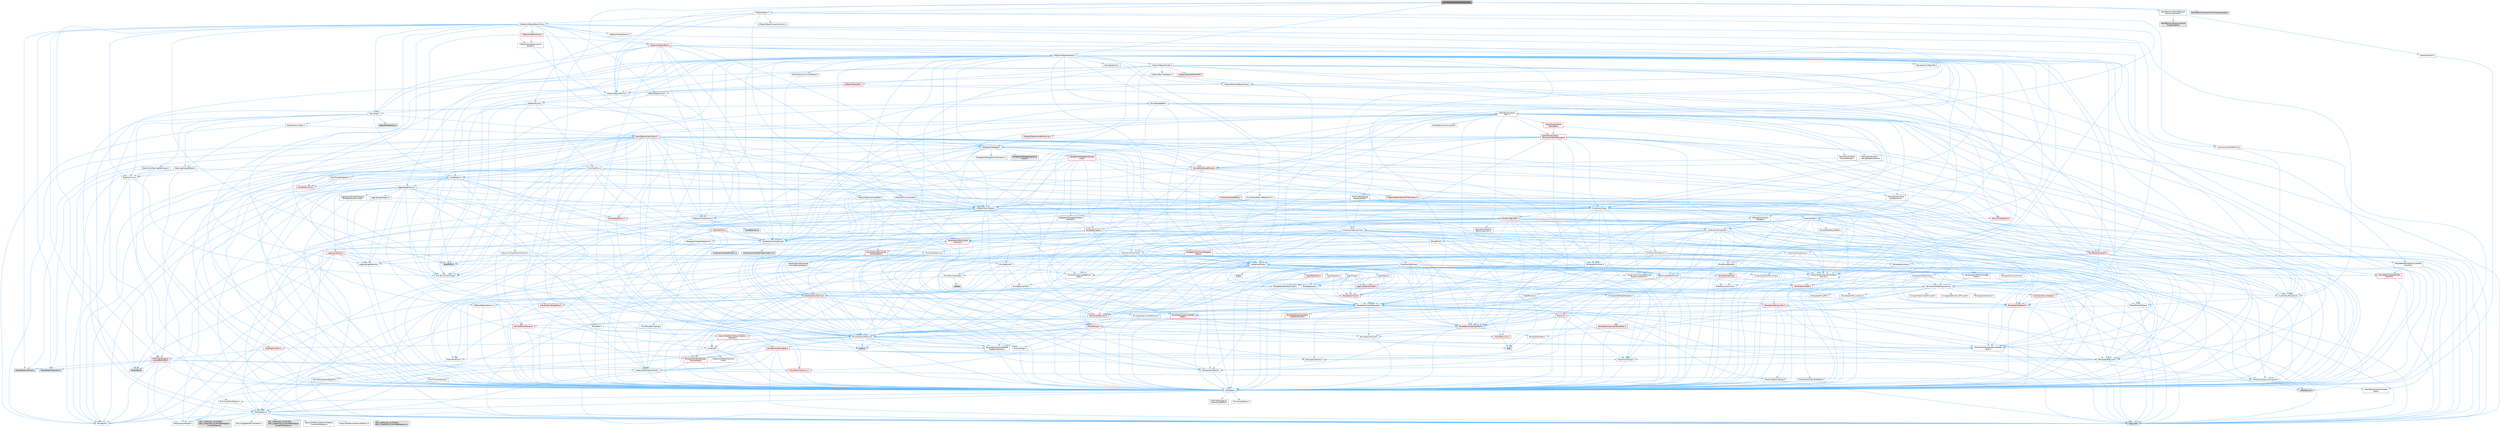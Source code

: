 digraph "WorldPartitionPropertyOverride.h"
{
 // INTERACTIVE_SVG=YES
 // LATEX_PDF_SIZE
  bgcolor="transparent";
  edge [fontname=Helvetica,fontsize=10,labelfontname=Helvetica,labelfontsize=10];
  node [fontname=Helvetica,fontsize=10,shape=box,height=0.2,width=0.4];
  Node1 [id="Node000001",label="WorldPartitionPropertyOverride.h",height=0.2,width=0.4,color="gray40", fillcolor="grey60", style="filled", fontcolor="black",tooltip=" "];
  Node1 -> Node2 [id="edge1_Node000001_Node000002",color="steelblue1",style="solid",tooltip=" "];
  Node2 [id="Node000002",label="CoreFwd.h",height=0.2,width=0.4,color="grey40", fillcolor="white", style="filled",URL="$d1/d1e/CoreFwd_8h.html",tooltip=" "];
  Node2 -> Node3 [id="edge2_Node000002_Node000003",color="steelblue1",style="solid",tooltip=" "];
  Node3 [id="Node000003",label="CoreTypes.h",height=0.2,width=0.4,color="grey40", fillcolor="white", style="filled",URL="$dc/dec/CoreTypes_8h.html",tooltip=" "];
  Node3 -> Node4 [id="edge3_Node000003_Node000004",color="steelblue1",style="solid",tooltip=" "];
  Node4 [id="Node000004",label="HAL/Platform.h",height=0.2,width=0.4,color="grey40", fillcolor="white", style="filled",URL="$d9/dd0/Platform_8h.html",tooltip=" "];
  Node4 -> Node5 [id="edge4_Node000004_Node000005",color="steelblue1",style="solid",tooltip=" "];
  Node5 [id="Node000005",label="Misc/Build.h",height=0.2,width=0.4,color="grey40", fillcolor="white", style="filled",URL="$d3/dbb/Build_8h.html",tooltip=" "];
  Node4 -> Node6 [id="edge5_Node000004_Node000006",color="steelblue1",style="solid",tooltip=" "];
  Node6 [id="Node000006",label="Misc/LargeWorldCoordinates.h",height=0.2,width=0.4,color="grey40", fillcolor="white", style="filled",URL="$d2/dcb/LargeWorldCoordinates_8h.html",tooltip=" "];
  Node4 -> Node7 [id="edge6_Node000004_Node000007",color="steelblue1",style="solid",tooltip=" "];
  Node7 [id="Node000007",label="type_traits",height=0.2,width=0.4,color="grey60", fillcolor="#E0E0E0", style="filled",tooltip=" "];
  Node4 -> Node8 [id="edge7_Node000004_Node000008",color="steelblue1",style="solid",tooltip=" "];
  Node8 [id="Node000008",label="PreprocessorHelpers.h",height=0.2,width=0.4,color="grey40", fillcolor="white", style="filled",URL="$db/ddb/PreprocessorHelpers_8h.html",tooltip=" "];
  Node4 -> Node9 [id="edge8_Node000004_Node000009",color="steelblue1",style="solid",tooltip=" "];
  Node9 [id="Node000009",label="UBT_COMPILED_PLATFORM\l/UBT_COMPILED_PLATFORMPlatform\lCompilerPreSetup.h",height=0.2,width=0.4,color="grey60", fillcolor="#E0E0E0", style="filled",tooltip=" "];
  Node4 -> Node10 [id="edge9_Node000004_Node000010",color="steelblue1",style="solid",tooltip=" "];
  Node10 [id="Node000010",label="GenericPlatform/GenericPlatform\lCompilerPreSetup.h",height=0.2,width=0.4,color="grey40", fillcolor="white", style="filled",URL="$d9/dc8/GenericPlatformCompilerPreSetup_8h.html",tooltip=" "];
  Node4 -> Node11 [id="edge10_Node000004_Node000011",color="steelblue1",style="solid",tooltip=" "];
  Node11 [id="Node000011",label="GenericPlatform/GenericPlatform.h",height=0.2,width=0.4,color="grey40", fillcolor="white", style="filled",URL="$d6/d84/GenericPlatform_8h.html",tooltip=" "];
  Node4 -> Node12 [id="edge11_Node000004_Node000012",color="steelblue1",style="solid",tooltip=" "];
  Node12 [id="Node000012",label="UBT_COMPILED_PLATFORM\l/UBT_COMPILED_PLATFORMPlatform.h",height=0.2,width=0.4,color="grey60", fillcolor="#E0E0E0", style="filled",tooltip=" "];
  Node4 -> Node13 [id="edge12_Node000004_Node000013",color="steelblue1",style="solid",tooltip=" "];
  Node13 [id="Node000013",label="UBT_COMPILED_PLATFORM\l/UBT_COMPILED_PLATFORMPlatform\lCompilerSetup.h",height=0.2,width=0.4,color="grey60", fillcolor="#E0E0E0", style="filled",tooltip=" "];
  Node3 -> Node14 [id="edge13_Node000003_Node000014",color="steelblue1",style="solid",tooltip=" "];
  Node14 [id="Node000014",label="ProfilingDebugging\l/UMemoryDefines.h",height=0.2,width=0.4,color="grey40", fillcolor="white", style="filled",URL="$d2/da2/UMemoryDefines_8h.html",tooltip=" "];
  Node3 -> Node15 [id="edge14_Node000003_Node000015",color="steelblue1",style="solid",tooltip=" "];
  Node15 [id="Node000015",label="Misc/CoreMiscDefines.h",height=0.2,width=0.4,color="grey40", fillcolor="white", style="filled",URL="$da/d38/CoreMiscDefines_8h.html",tooltip=" "];
  Node15 -> Node4 [id="edge15_Node000015_Node000004",color="steelblue1",style="solid",tooltip=" "];
  Node15 -> Node8 [id="edge16_Node000015_Node000008",color="steelblue1",style="solid",tooltip=" "];
  Node3 -> Node16 [id="edge17_Node000003_Node000016",color="steelblue1",style="solid",tooltip=" "];
  Node16 [id="Node000016",label="Misc/CoreDefines.h",height=0.2,width=0.4,color="grey40", fillcolor="white", style="filled",URL="$d3/dd2/CoreDefines_8h.html",tooltip=" "];
  Node2 -> Node17 [id="edge18_Node000002_Node000017",color="steelblue1",style="solid",tooltip=" "];
  Node17 [id="Node000017",label="Containers/ContainersFwd.h",height=0.2,width=0.4,color="grey40", fillcolor="white", style="filled",URL="$d4/d0a/ContainersFwd_8h.html",tooltip=" "];
  Node17 -> Node4 [id="edge19_Node000017_Node000004",color="steelblue1",style="solid",tooltip=" "];
  Node17 -> Node3 [id="edge20_Node000017_Node000003",color="steelblue1",style="solid",tooltip=" "];
  Node17 -> Node18 [id="edge21_Node000017_Node000018",color="steelblue1",style="solid",tooltip=" "];
  Node18 [id="Node000018",label="Traits/IsContiguousContainer.h",height=0.2,width=0.4,color="grey40", fillcolor="white", style="filled",URL="$d5/d3c/IsContiguousContainer_8h.html",tooltip=" "];
  Node18 -> Node3 [id="edge22_Node000018_Node000003",color="steelblue1",style="solid",tooltip=" "];
  Node18 -> Node19 [id="edge23_Node000018_Node000019",color="steelblue1",style="solid",tooltip=" "];
  Node19 [id="Node000019",label="Misc/StaticAssertComplete\lType.h",height=0.2,width=0.4,color="grey40", fillcolor="white", style="filled",URL="$d5/d4e/StaticAssertCompleteType_8h.html",tooltip=" "];
  Node18 -> Node20 [id="edge24_Node000018_Node000020",color="steelblue1",style="solid",tooltip=" "];
  Node20 [id="Node000020",label="initializer_list",height=0.2,width=0.4,color="grey60", fillcolor="#E0E0E0", style="filled",tooltip=" "];
  Node2 -> Node21 [id="edge25_Node000002_Node000021",color="steelblue1",style="solid",tooltip=" "];
  Node21 [id="Node000021",label="Math/MathFwd.h",height=0.2,width=0.4,color="grey40", fillcolor="white", style="filled",URL="$d2/d10/MathFwd_8h.html",tooltip=" "];
  Node21 -> Node4 [id="edge26_Node000021_Node000004",color="steelblue1",style="solid",tooltip=" "];
  Node2 -> Node22 [id="edge27_Node000002_Node000022",color="steelblue1",style="solid",tooltip=" "];
  Node22 [id="Node000022",label="UObject/UObjectHierarchy\lFwd.h",height=0.2,width=0.4,color="grey40", fillcolor="white", style="filled",URL="$d3/d13/UObjectHierarchyFwd_8h.html",tooltip=" "];
  Node1 -> Node23 [id="edge28_Node000001_Node000023",color="steelblue1",style="solid",tooltip=" "];
  Node23 [id="Node000023",label="UObject/ObjectMacros.h",height=0.2,width=0.4,color="grey40", fillcolor="white", style="filled",URL="$d8/d8d/ObjectMacros_8h.html",tooltip=" "];
  Node23 -> Node24 [id="edge29_Node000023_Node000024",color="steelblue1",style="solid",tooltip=" "];
  Node24 [id="Node000024",label="Misc/EnumClassFlags.h",height=0.2,width=0.4,color="grey40", fillcolor="white", style="filled",URL="$d8/de7/EnumClassFlags_8h.html",tooltip=" "];
  Node23 -> Node25 [id="edge30_Node000023_Node000025",color="steelblue1",style="solid",tooltip=" "];
  Node25 [id="Node000025",label="UObject/Script.h",height=0.2,width=0.4,color="grey40", fillcolor="white", style="filled",URL="$de/dc6/Script_8h.html",tooltip=" "];
  Node25 -> Node26 [id="edge31_Node000025_Node000026",color="steelblue1",style="solid",tooltip=" "];
  Node26 [id="Node000026",label="Delegates/Delegate.h",height=0.2,width=0.4,color="grey40", fillcolor="white", style="filled",URL="$d4/d80/Delegate_8h.html",tooltip=" "];
  Node26 -> Node3 [id="edge32_Node000026_Node000003",color="steelblue1",style="solid",tooltip=" "];
  Node26 -> Node27 [id="edge33_Node000026_Node000027",color="steelblue1",style="solid",tooltip=" "];
  Node27 [id="Node000027",label="Misc/AssertionMacros.h",height=0.2,width=0.4,color="grey40", fillcolor="white", style="filled",URL="$d0/dfa/AssertionMacros_8h.html",tooltip=" "];
  Node27 -> Node3 [id="edge34_Node000027_Node000003",color="steelblue1",style="solid",tooltip=" "];
  Node27 -> Node4 [id="edge35_Node000027_Node000004",color="steelblue1",style="solid",tooltip=" "];
  Node27 -> Node28 [id="edge36_Node000027_Node000028",color="steelblue1",style="solid",tooltip=" "];
  Node28 [id="Node000028",label="HAL/PlatformMisc.h",height=0.2,width=0.4,color="red", fillcolor="#FFF0F0", style="filled",URL="$d0/df5/PlatformMisc_8h.html",tooltip=" "];
  Node28 -> Node3 [id="edge37_Node000028_Node000003",color="steelblue1",style="solid",tooltip=" "];
  Node28 -> Node48 [id="edge38_Node000028_Node000048",color="steelblue1",style="solid",tooltip=" "];
  Node48 [id="Node000048",label="ProfilingDebugging\l/CpuProfilerTrace.h",height=0.2,width=0.4,color="red", fillcolor="#FFF0F0", style="filled",URL="$da/dcb/CpuProfilerTrace_8h.html",tooltip=" "];
  Node48 -> Node3 [id="edge39_Node000048_Node000003",color="steelblue1",style="solid",tooltip=" "];
  Node48 -> Node17 [id="edge40_Node000048_Node000017",color="steelblue1",style="solid",tooltip=" "];
  Node48 -> Node49 [id="edge41_Node000048_Node000049",color="steelblue1",style="solid",tooltip=" "];
  Node49 [id="Node000049",label="HAL/PlatformAtomics.h",height=0.2,width=0.4,color="red", fillcolor="#FFF0F0", style="filled",URL="$d3/d36/PlatformAtomics_8h.html",tooltip=" "];
  Node49 -> Node3 [id="edge42_Node000049_Node000003",color="steelblue1",style="solid",tooltip=" "];
  Node48 -> Node8 [id="edge43_Node000048_Node000008",color="steelblue1",style="solid",tooltip=" "];
  Node48 -> Node5 [id="edge44_Node000048_Node000005",color="steelblue1",style="solid",tooltip=" "];
  Node48 -> Node53 [id="edge45_Node000048_Node000053",color="steelblue1",style="solid",tooltip=" "];
  Node53 [id="Node000053",label="Trace/Detail/Channel.h",height=0.2,width=0.4,color="grey60", fillcolor="#E0E0E0", style="filled",tooltip=" "];
  Node48 -> Node54 [id="edge46_Node000048_Node000054",color="steelblue1",style="solid",tooltip=" "];
  Node54 [id="Node000054",label="Trace/Detail/Channel.inl",height=0.2,width=0.4,color="grey60", fillcolor="#E0E0E0", style="filled",tooltip=" "];
  Node48 -> Node55 [id="edge47_Node000048_Node000055",color="steelblue1",style="solid",tooltip=" "];
  Node55 [id="Node000055",label="Trace/Trace.h",height=0.2,width=0.4,color="grey60", fillcolor="#E0E0E0", style="filled",tooltip=" "];
  Node27 -> Node8 [id="edge48_Node000027_Node000008",color="steelblue1",style="solid",tooltip=" "];
  Node27 -> Node56 [id="edge49_Node000027_Node000056",color="steelblue1",style="solid",tooltip=" "];
  Node56 [id="Node000056",label="Templates/EnableIf.h",height=0.2,width=0.4,color="grey40", fillcolor="white", style="filled",URL="$d7/d60/EnableIf_8h.html",tooltip=" "];
  Node56 -> Node3 [id="edge50_Node000056_Node000003",color="steelblue1",style="solid",tooltip=" "];
  Node27 -> Node57 [id="edge51_Node000027_Node000057",color="steelblue1",style="solid",tooltip=" "];
  Node57 [id="Node000057",label="Templates/IsArrayOrRefOf\lTypeByPredicate.h",height=0.2,width=0.4,color="grey40", fillcolor="white", style="filled",URL="$d6/da1/IsArrayOrRefOfTypeByPredicate_8h.html",tooltip=" "];
  Node57 -> Node3 [id="edge52_Node000057_Node000003",color="steelblue1",style="solid",tooltip=" "];
  Node27 -> Node58 [id="edge53_Node000027_Node000058",color="steelblue1",style="solid",tooltip=" "];
  Node58 [id="Node000058",label="Templates/IsValidVariadic\lFunctionArg.h",height=0.2,width=0.4,color="red", fillcolor="#FFF0F0", style="filled",URL="$d0/dc8/IsValidVariadicFunctionArg_8h.html",tooltip=" "];
  Node58 -> Node3 [id="edge54_Node000058_Node000003",color="steelblue1",style="solid",tooltip=" "];
  Node58 -> Node7 [id="edge55_Node000058_Node000007",color="steelblue1",style="solid",tooltip=" "];
  Node27 -> Node60 [id="edge56_Node000027_Node000060",color="steelblue1",style="solid",tooltip=" "];
  Node60 [id="Node000060",label="Traits/IsCharEncodingCompatible\lWith.h",height=0.2,width=0.4,color="grey40", fillcolor="white", style="filled",URL="$df/dd1/IsCharEncodingCompatibleWith_8h.html",tooltip=" "];
  Node60 -> Node7 [id="edge57_Node000060_Node000007",color="steelblue1",style="solid",tooltip=" "];
  Node60 -> Node61 [id="edge58_Node000060_Node000061",color="steelblue1",style="solid",tooltip=" "];
  Node61 [id="Node000061",label="Traits/IsCharType.h",height=0.2,width=0.4,color="grey40", fillcolor="white", style="filled",URL="$db/d51/IsCharType_8h.html",tooltip=" "];
  Node61 -> Node3 [id="edge59_Node000061_Node000003",color="steelblue1",style="solid",tooltip=" "];
  Node27 -> Node62 [id="edge60_Node000027_Node000062",color="steelblue1",style="solid",tooltip=" "];
  Node62 [id="Node000062",label="Misc/VarArgs.h",height=0.2,width=0.4,color="grey40", fillcolor="white", style="filled",URL="$d5/d6f/VarArgs_8h.html",tooltip=" "];
  Node62 -> Node3 [id="edge61_Node000062_Node000003",color="steelblue1",style="solid",tooltip=" "];
  Node27 -> Node63 [id="edge62_Node000027_Node000063",color="steelblue1",style="solid",tooltip=" "];
  Node63 [id="Node000063",label="String/FormatStringSan.h",height=0.2,width=0.4,color="red", fillcolor="#FFF0F0", style="filled",URL="$d3/d8b/FormatStringSan_8h.html",tooltip=" "];
  Node63 -> Node7 [id="edge63_Node000063_Node000007",color="steelblue1",style="solid",tooltip=" "];
  Node63 -> Node3 [id="edge64_Node000063_Node000003",color="steelblue1",style="solid",tooltip=" "];
  Node63 -> Node64 [id="edge65_Node000063_Node000064",color="steelblue1",style="solid",tooltip=" "];
  Node64 [id="Node000064",label="Templates/Requires.h",height=0.2,width=0.4,color="grey40", fillcolor="white", style="filled",URL="$dc/d96/Requires_8h.html",tooltip=" "];
  Node64 -> Node56 [id="edge66_Node000064_Node000056",color="steelblue1",style="solid",tooltip=" "];
  Node64 -> Node7 [id="edge67_Node000064_Node000007",color="steelblue1",style="solid",tooltip=" "];
  Node63 -> Node65 [id="edge68_Node000063_Node000065",color="steelblue1",style="solid",tooltip=" "];
  Node65 [id="Node000065",label="Templates/Identity.h",height=0.2,width=0.4,color="grey40", fillcolor="white", style="filled",URL="$d0/dd5/Identity_8h.html",tooltip=" "];
  Node63 -> Node58 [id="edge69_Node000063_Node000058",color="steelblue1",style="solid",tooltip=" "];
  Node63 -> Node61 [id="edge70_Node000063_Node000061",color="steelblue1",style="solid",tooltip=" "];
  Node63 -> Node17 [id="edge71_Node000063_Node000017",color="steelblue1",style="solid",tooltip=" "];
  Node27 -> Node69 [id="edge72_Node000027_Node000069",color="steelblue1",style="solid",tooltip=" "];
  Node69 [id="Node000069",label="atomic",height=0.2,width=0.4,color="grey60", fillcolor="#E0E0E0", style="filled",tooltip=" "];
  Node26 -> Node70 [id="edge73_Node000026_Node000070",color="steelblue1",style="solid",tooltip=" "];
  Node70 [id="Node000070",label="UObject/NameTypes.h",height=0.2,width=0.4,color="grey40", fillcolor="white", style="filled",URL="$d6/d35/NameTypes_8h.html",tooltip=" "];
  Node70 -> Node3 [id="edge74_Node000070_Node000003",color="steelblue1",style="solid",tooltip=" "];
  Node70 -> Node27 [id="edge75_Node000070_Node000027",color="steelblue1",style="solid",tooltip=" "];
  Node70 -> Node71 [id="edge76_Node000070_Node000071",color="steelblue1",style="solid",tooltip=" "];
  Node71 [id="Node000071",label="HAL/UnrealMemory.h",height=0.2,width=0.4,color="red", fillcolor="#FFF0F0", style="filled",URL="$d9/d96/UnrealMemory_8h.html",tooltip=" "];
  Node71 -> Node3 [id="edge77_Node000071_Node000003",color="steelblue1",style="solid",tooltip=" "];
  Node71 -> Node72 [id="edge78_Node000071_Node000072",color="steelblue1",style="solid",tooltip=" "];
  Node72 [id="Node000072",label="GenericPlatform/GenericPlatform\lMemory.h",height=0.2,width=0.4,color="red", fillcolor="#FFF0F0", style="filled",URL="$dd/d22/GenericPlatformMemory_8h.html",tooltip=" "];
  Node72 -> Node2 [id="edge79_Node000072_Node000002",color="steelblue1",style="solid",tooltip=" "];
  Node72 -> Node3 [id="edge80_Node000072_Node000003",color="steelblue1",style="solid",tooltip=" "];
  Node71 -> Node88 [id="edge81_Node000071_Node000088",color="steelblue1",style="solid",tooltip=" "];
  Node88 [id="Node000088",label="HAL/PlatformMemory.h",height=0.2,width=0.4,color="red", fillcolor="#FFF0F0", style="filled",URL="$de/d68/PlatformMemory_8h.html",tooltip=" "];
  Node88 -> Node3 [id="edge82_Node000088_Node000003",color="steelblue1",style="solid",tooltip=" "];
  Node88 -> Node72 [id="edge83_Node000088_Node000072",color="steelblue1",style="solid",tooltip=" "];
  Node71 -> Node91 [id="edge84_Node000071_Node000091",color="steelblue1",style="solid",tooltip=" "];
  Node91 [id="Node000091",label="Templates/IsPointer.h",height=0.2,width=0.4,color="grey40", fillcolor="white", style="filled",URL="$d7/d05/IsPointer_8h.html",tooltip=" "];
  Node91 -> Node3 [id="edge85_Node000091_Node000003",color="steelblue1",style="solid",tooltip=" "];
  Node70 -> Node92 [id="edge86_Node000070_Node000092",color="steelblue1",style="solid",tooltip=" "];
  Node92 [id="Node000092",label="Templates/UnrealTypeTraits.h",height=0.2,width=0.4,color="red", fillcolor="#FFF0F0", style="filled",URL="$d2/d2d/UnrealTypeTraits_8h.html",tooltip=" "];
  Node92 -> Node3 [id="edge87_Node000092_Node000003",color="steelblue1",style="solid",tooltip=" "];
  Node92 -> Node91 [id="edge88_Node000092_Node000091",color="steelblue1",style="solid",tooltip=" "];
  Node92 -> Node27 [id="edge89_Node000092_Node000027",color="steelblue1",style="solid",tooltip=" "];
  Node92 -> Node56 [id="edge90_Node000092_Node000056",color="steelblue1",style="solid",tooltip=" "];
  Node92 -> Node94 [id="edge91_Node000092_Node000094",color="steelblue1",style="solid",tooltip=" "];
  Node94 [id="Node000094",label="Templates/Models.h",height=0.2,width=0.4,color="grey40", fillcolor="white", style="filled",URL="$d3/d0c/Models_8h.html",tooltip=" "];
  Node94 -> Node65 [id="edge92_Node000094_Node000065",color="steelblue1",style="solid",tooltip=" "];
  Node70 -> Node97 [id="edge93_Node000070_Node000097",color="steelblue1",style="solid",tooltip=" "];
  Node97 [id="Node000097",label="Templates/UnrealTemplate.h",height=0.2,width=0.4,color="grey40", fillcolor="white", style="filled",URL="$d4/d24/UnrealTemplate_8h.html",tooltip=" "];
  Node97 -> Node3 [id="edge94_Node000097_Node000003",color="steelblue1",style="solid",tooltip=" "];
  Node97 -> Node91 [id="edge95_Node000097_Node000091",color="steelblue1",style="solid",tooltip=" "];
  Node97 -> Node71 [id="edge96_Node000097_Node000071",color="steelblue1",style="solid",tooltip=" "];
  Node97 -> Node98 [id="edge97_Node000097_Node000098",color="steelblue1",style="solid",tooltip=" "];
  Node98 [id="Node000098",label="Templates/CopyQualifiers\lAndRefsFromTo.h",height=0.2,width=0.4,color="red", fillcolor="#FFF0F0", style="filled",URL="$d3/db3/CopyQualifiersAndRefsFromTo_8h.html",tooltip=" "];
  Node97 -> Node92 [id="edge98_Node000097_Node000092",color="steelblue1",style="solid",tooltip=" "];
  Node97 -> Node100 [id="edge99_Node000097_Node000100",color="steelblue1",style="solid",tooltip=" "];
  Node100 [id="Node000100",label="Templates/RemoveReference.h",height=0.2,width=0.4,color="grey40", fillcolor="white", style="filled",URL="$da/dbe/RemoveReference_8h.html",tooltip=" "];
  Node100 -> Node3 [id="edge100_Node000100_Node000003",color="steelblue1",style="solid",tooltip=" "];
  Node97 -> Node64 [id="edge101_Node000097_Node000064",color="steelblue1",style="solid",tooltip=" "];
  Node97 -> Node101 [id="edge102_Node000097_Node000101",color="steelblue1",style="solid",tooltip=" "];
  Node101 [id="Node000101",label="Templates/TypeCompatible\lBytes.h",height=0.2,width=0.4,color="red", fillcolor="#FFF0F0", style="filled",URL="$df/d0a/TypeCompatibleBytes_8h.html",tooltip=" "];
  Node101 -> Node3 [id="edge103_Node000101_Node000003",color="steelblue1",style="solid",tooltip=" "];
  Node101 -> Node34 [id="edge104_Node000101_Node000034",color="steelblue1",style="solid",tooltip=" "];
  Node34 [id="Node000034",label="new",height=0.2,width=0.4,color="grey60", fillcolor="#E0E0E0", style="filled",tooltip=" "];
  Node101 -> Node7 [id="edge105_Node000101_Node000007",color="steelblue1",style="solid",tooltip=" "];
  Node97 -> Node65 [id="edge106_Node000097_Node000065",color="steelblue1",style="solid",tooltip=" "];
  Node97 -> Node18 [id="edge107_Node000097_Node000018",color="steelblue1",style="solid",tooltip=" "];
  Node97 -> Node102 [id="edge108_Node000097_Node000102",color="steelblue1",style="solid",tooltip=" "];
  Node102 [id="Node000102",label="Traits/UseBitwiseSwap.h",height=0.2,width=0.4,color="grey40", fillcolor="white", style="filled",URL="$db/df3/UseBitwiseSwap_8h.html",tooltip=" "];
  Node102 -> Node3 [id="edge109_Node000102_Node000003",color="steelblue1",style="solid",tooltip=" "];
  Node102 -> Node7 [id="edge110_Node000102_Node000007",color="steelblue1",style="solid",tooltip=" "];
  Node97 -> Node7 [id="edge111_Node000097_Node000007",color="steelblue1",style="solid",tooltip=" "];
  Node70 -> Node103 [id="edge112_Node000070_Node000103",color="steelblue1",style="solid",tooltip=" "];
  Node103 [id="Node000103",label="Containers/UnrealString.h",height=0.2,width=0.4,color="grey40", fillcolor="white", style="filled",URL="$d5/dba/UnrealString_8h.html",tooltip=" "];
  Node103 -> Node104 [id="edge113_Node000103_Node000104",color="steelblue1",style="solid",tooltip=" "];
  Node104 [id="Node000104",label="Containers/UnrealStringIncludes.h.inl",height=0.2,width=0.4,color="grey60", fillcolor="#E0E0E0", style="filled",tooltip=" "];
  Node103 -> Node105 [id="edge114_Node000103_Node000105",color="steelblue1",style="solid",tooltip=" "];
  Node105 [id="Node000105",label="Containers/UnrealString.h.inl",height=0.2,width=0.4,color="grey60", fillcolor="#E0E0E0", style="filled",tooltip=" "];
  Node103 -> Node106 [id="edge115_Node000103_Node000106",color="steelblue1",style="solid",tooltip=" "];
  Node106 [id="Node000106",label="Misc/StringFormatArg.h",height=0.2,width=0.4,color="grey40", fillcolor="white", style="filled",URL="$d2/d16/StringFormatArg_8h.html",tooltip=" "];
  Node106 -> Node17 [id="edge116_Node000106_Node000017",color="steelblue1",style="solid",tooltip=" "];
  Node70 -> Node107 [id="edge117_Node000070_Node000107",color="steelblue1",style="solid",tooltip=" "];
  Node107 [id="Node000107",label="HAL/CriticalSection.h",height=0.2,width=0.4,color="red", fillcolor="#FFF0F0", style="filled",URL="$d6/d90/CriticalSection_8h.html",tooltip=" "];
  Node70 -> Node110 [id="edge118_Node000070_Node000110",color="steelblue1",style="solid",tooltip=" "];
  Node110 [id="Node000110",label="Containers/StringConv.h",height=0.2,width=0.4,color="grey40", fillcolor="white", style="filled",URL="$d3/ddf/StringConv_8h.html",tooltip=" "];
  Node110 -> Node3 [id="edge119_Node000110_Node000003",color="steelblue1",style="solid",tooltip=" "];
  Node110 -> Node27 [id="edge120_Node000110_Node000027",color="steelblue1",style="solid",tooltip=" "];
  Node110 -> Node111 [id="edge121_Node000110_Node000111",color="steelblue1",style="solid",tooltip=" "];
  Node111 [id="Node000111",label="Containers/ContainerAllocation\lPolicies.h",height=0.2,width=0.4,color="grey40", fillcolor="white", style="filled",URL="$d7/dff/ContainerAllocationPolicies_8h.html",tooltip=" "];
  Node111 -> Node3 [id="edge122_Node000111_Node000003",color="steelblue1",style="solid",tooltip=" "];
  Node111 -> Node112 [id="edge123_Node000111_Node000112",color="steelblue1",style="solid",tooltip=" "];
  Node112 [id="Node000112",label="Containers/ContainerHelpers.h",height=0.2,width=0.4,color="grey40", fillcolor="white", style="filled",URL="$d7/d33/ContainerHelpers_8h.html",tooltip=" "];
  Node112 -> Node3 [id="edge124_Node000112_Node000003",color="steelblue1",style="solid",tooltip=" "];
  Node111 -> Node111 [id="edge125_Node000111_Node000111",color="steelblue1",style="solid",tooltip=" "];
  Node111 -> Node113 [id="edge126_Node000111_Node000113",color="steelblue1",style="solid",tooltip=" "];
  Node113 [id="Node000113",label="HAL/PlatformMath.h",height=0.2,width=0.4,color="red", fillcolor="#FFF0F0", style="filled",URL="$dc/d53/PlatformMath_8h.html",tooltip=" "];
  Node113 -> Node3 [id="edge127_Node000113_Node000003",color="steelblue1",style="solid",tooltip=" "];
  Node111 -> Node71 [id="edge128_Node000111_Node000071",color="steelblue1",style="solid",tooltip=" "];
  Node111 -> Node43 [id="edge129_Node000111_Node000043",color="steelblue1",style="solid",tooltip=" "];
  Node43 [id="Node000043",label="Math/NumericLimits.h",height=0.2,width=0.4,color="grey40", fillcolor="white", style="filled",URL="$df/d1b/NumericLimits_8h.html",tooltip=" "];
  Node43 -> Node3 [id="edge130_Node000043_Node000003",color="steelblue1",style="solid",tooltip=" "];
  Node111 -> Node27 [id="edge131_Node000111_Node000027",color="steelblue1",style="solid",tooltip=" "];
  Node111 -> Node121 [id="edge132_Node000111_Node000121",color="steelblue1",style="solid",tooltip=" "];
  Node121 [id="Node000121",label="Templates/IsPolymorphic.h",height=0.2,width=0.4,color="grey40", fillcolor="white", style="filled",URL="$dc/d20/IsPolymorphic_8h.html",tooltip=" "];
  Node111 -> Node122 [id="edge133_Node000111_Node000122",color="steelblue1",style="solid",tooltip=" "];
  Node122 [id="Node000122",label="Templates/MemoryOps.h",height=0.2,width=0.4,color="red", fillcolor="#FFF0F0", style="filled",URL="$db/dea/MemoryOps_8h.html",tooltip=" "];
  Node122 -> Node3 [id="edge134_Node000122_Node000003",color="steelblue1",style="solid",tooltip=" "];
  Node122 -> Node71 [id="edge135_Node000122_Node000071",color="steelblue1",style="solid",tooltip=" "];
  Node122 -> Node64 [id="edge136_Node000122_Node000064",color="steelblue1",style="solid",tooltip=" "];
  Node122 -> Node92 [id="edge137_Node000122_Node000092",color="steelblue1",style="solid",tooltip=" "];
  Node122 -> Node102 [id="edge138_Node000122_Node000102",color="steelblue1",style="solid",tooltip=" "];
  Node122 -> Node34 [id="edge139_Node000122_Node000034",color="steelblue1",style="solid",tooltip=" "];
  Node122 -> Node7 [id="edge140_Node000122_Node000007",color="steelblue1",style="solid",tooltip=" "];
  Node111 -> Node101 [id="edge141_Node000111_Node000101",color="steelblue1",style="solid",tooltip=" "];
  Node111 -> Node7 [id="edge142_Node000111_Node000007",color="steelblue1",style="solid",tooltip=" "];
  Node110 -> Node123 [id="edge143_Node000110_Node000123",color="steelblue1",style="solid",tooltip=" "];
  Node123 [id="Node000123",label="Containers/Array.h",height=0.2,width=0.4,color="grey40", fillcolor="white", style="filled",URL="$df/dd0/Array_8h.html",tooltip=" "];
  Node123 -> Node3 [id="edge144_Node000123_Node000003",color="steelblue1",style="solid",tooltip=" "];
  Node123 -> Node27 [id="edge145_Node000123_Node000027",color="steelblue1",style="solid",tooltip=" "];
  Node123 -> Node124 [id="edge146_Node000123_Node000124",color="steelblue1",style="solid",tooltip=" "];
  Node124 [id="Node000124",label="Misc/IntrusiveUnsetOptional\lState.h",height=0.2,width=0.4,color="grey40", fillcolor="white", style="filled",URL="$d2/d0a/IntrusiveUnsetOptionalState_8h.html",tooltip=" "];
  Node124 -> Node125 [id="edge147_Node000124_Node000125",color="steelblue1",style="solid",tooltip=" "];
  Node125 [id="Node000125",label="Misc/OptionalFwd.h",height=0.2,width=0.4,color="grey40", fillcolor="white", style="filled",URL="$dc/d50/OptionalFwd_8h.html",tooltip=" "];
  Node123 -> Node126 [id="edge148_Node000123_Node000126",color="steelblue1",style="solid",tooltip=" "];
  Node126 [id="Node000126",label="Misc/ReverseIterate.h",height=0.2,width=0.4,color="grey40", fillcolor="white", style="filled",URL="$db/de3/ReverseIterate_8h.html",tooltip=" "];
  Node126 -> Node4 [id="edge149_Node000126_Node000004",color="steelblue1",style="solid",tooltip=" "];
  Node126 -> Node127 [id="edge150_Node000126_Node000127",color="steelblue1",style="solid",tooltip=" "];
  Node127 [id="Node000127",label="iterator",height=0.2,width=0.4,color="grey60", fillcolor="#E0E0E0", style="filled",tooltip=" "];
  Node123 -> Node71 [id="edge151_Node000123_Node000071",color="steelblue1",style="solid",tooltip=" "];
  Node123 -> Node92 [id="edge152_Node000123_Node000092",color="steelblue1",style="solid",tooltip=" "];
  Node123 -> Node97 [id="edge153_Node000123_Node000097",color="steelblue1",style="solid",tooltip=" "];
  Node123 -> Node128 [id="edge154_Node000123_Node000128",color="steelblue1",style="solid",tooltip=" "];
  Node128 [id="Node000128",label="Containers/AllowShrinking.h",height=0.2,width=0.4,color="grey40", fillcolor="white", style="filled",URL="$d7/d1a/AllowShrinking_8h.html",tooltip=" "];
  Node128 -> Node3 [id="edge155_Node000128_Node000003",color="steelblue1",style="solid",tooltip=" "];
  Node123 -> Node111 [id="edge156_Node000123_Node000111",color="steelblue1",style="solid",tooltip=" "];
  Node123 -> Node129 [id="edge157_Node000123_Node000129",color="steelblue1",style="solid",tooltip=" "];
  Node129 [id="Node000129",label="Containers/ContainerElement\lTypeCompatibility.h",height=0.2,width=0.4,color="grey40", fillcolor="white", style="filled",URL="$df/ddf/ContainerElementTypeCompatibility_8h.html",tooltip=" "];
  Node129 -> Node3 [id="edge158_Node000129_Node000003",color="steelblue1",style="solid",tooltip=" "];
  Node129 -> Node92 [id="edge159_Node000129_Node000092",color="steelblue1",style="solid",tooltip=" "];
  Node123 -> Node130 [id="edge160_Node000123_Node000130",color="steelblue1",style="solid",tooltip=" "];
  Node130 [id="Node000130",label="Serialization/Archive.h",height=0.2,width=0.4,color="red", fillcolor="#FFF0F0", style="filled",URL="$d7/d3b/Archive_8h.html",tooltip=" "];
  Node130 -> Node2 [id="edge161_Node000130_Node000002",color="steelblue1",style="solid",tooltip=" "];
  Node130 -> Node3 [id="edge162_Node000130_Node000003",color="steelblue1",style="solid",tooltip=" "];
  Node130 -> Node131 [id="edge163_Node000130_Node000131",color="steelblue1",style="solid",tooltip=" "];
  Node131 [id="Node000131",label="HAL/PlatformProperties.h",height=0.2,width=0.4,color="red", fillcolor="#FFF0F0", style="filled",URL="$d9/db0/PlatformProperties_8h.html",tooltip=" "];
  Node131 -> Node3 [id="edge164_Node000131_Node000003",color="steelblue1",style="solid",tooltip=" "];
  Node130 -> Node21 [id="edge165_Node000130_Node000021",color="steelblue1",style="solid",tooltip=" "];
  Node130 -> Node27 [id="edge166_Node000130_Node000027",color="steelblue1",style="solid",tooltip=" "];
  Node130 -> Node5 [id="edge167_Node000130_Node000005",color="steelblue1",style="solid",tooltip=" "];
  Node130 -> Node62 [id="edge168_Node000130_Node000062",color="steelblue1",style="solid",tooltip=" "];
  Node130 -> Node56 [id="edge169_Node000130_Node000056",color="steelblue1",style="solid",tooltip=" "];
  Node130 -> Node57 [id="edge170_Node000130_Node000057",color="steelblue1",style="solid",tooltip=" "];
  Node130 -> Node58 [id="edge171_Node000130_Node000058",color="steelblue1",style="solid",tooltip=" "];
  Node130 -> Node97 [id="edge172_Node000130_Node000097",color="steelblue1",style="solid",tooltip=" "];
  Node130 -> Node60 [id="edge173_Node000130_Node000060",color="steelblue1",style="solid",tooltip=" "];
  Node130 -> Node139 [id="edge174_Node000130_Node000139",color="steelblue1",style="solid",tooltip=" "];
  Node139 [id="Node000139",label="UObject/ObjectVersion.h",height=0.2,width=0.4,color="grey40", fillcolor="white", style="filled",URL="$da/d63/ObjectVersion_8h.html",tooltip=" "];
  Node139 -> Node3 [id="edge175_Node000139_Node000003",color="steelblue1",style="solid",tooltip=" "];
  Node123 -> Node140 [id="edge176_Node000123_Node000140",color="steelblue1",style="solid",tooltip=" "];
  Node140 [id="Node000140",label="Serialization/MemoryImage\lWriter.h",height=0.2,width=0.4,color="grey40", fillcolor="white", style="filled",URL="$d0/d08/MemoryImageWriter_8h.html",tooltip=" "];
  Node140 -> Node3 [id="edge177_Node000140_Node000003",color="steelblue1",style="solid",tooltip=" "];
  Node140 -> Node141 [id="edge178_Node000140_Node000141",color="steelblue1",style="solid",tooltip=" "];
  Node141 [id="Node000141",label="Serialization/MemoryLayout.h",height=0.2,width=0.4,color="grey40", fillcolor="white", style="filled",URL="$d7/d66/MemoryLayout_8h.html",tooltip=" "];
  Node141 -> Node142 [id="edge179_Node000141_Node000142",color="steelblue1",style="solid",tooltip=" "];
  Node142 [id="Node000142",label="Concepts/StaticClassProvider.h",height=0.2,width=0.4,color="grey40", fillcolor="white", style="filled",URL="$dd/d83/StaticClassProvider_8h.html",tooltip=" "];
  Node141 -> Node143 [id="edge180_Node000141_Node000143",color="steelblue1",style="solid",tooltip=" "];
  Node143 [id="Node000143",label="Concepts/StaticStructProvider.h",height=0.2,width=0.4,color="grey40", fillcolor="white", style="filled",URL="$d5/d77/StaticStructProvider_8h.html",tooltip=" "];
  Node141 -> Node144 [id="edge181_Node000141_Node000144",color="steelblue1",style="solid",tooltip=" "];
  Node144 [id="Node000144",label="Containers/EnumAsByte.h",height=0.2,width=0.4,color="red", fillcolor="#FFF0F0", style="filled",URL="$d6/d9a/EnumAsByte_8h.html",tooltip=" "];
  Node144 -> Node3 [id="edge182_Node000144_Node000003",color="steelblue1",style="solid",tooltip=" "];
  Node144 -> Node145 [id="edge183_Node000144_Node000145",color="steelblue1",style="solid",tooltip=" "];
  Node145 [id="Node000145",label="Templates/TypeHash.h",height=0.2,width=0.4,color="red", fillcolor="#FFF0F0", style="filled",URL="$d1/d62/TypeHash_8h.html",tooltip=" "];
  Node145 -> Node3 [id="edge184_Node000145_Node000003",color="steelblue1",style="solid",tooltip=" "];
  Node145 -> Node64 [id="edge185_Node000145_Node000064",color="steelblue1",style="solid",tooltip=" "];
  Node145 -> Node146 [id="edge186_Node000145_Node000146",color="steelblue1",style="solid",tooltip=" "];
  Node146 [id="Node000146",label="Misc/Crc.h",height=0.2,width=0.4,color="red", fillcolor="#FFF0F0", style="filled",URL="$d4/dd2/Crc_8h.html",tooltip=" "];
  Node146 -> Node3 [id="edge187_Node000146_Node000003",color="steelblue1",style="solid",tooltip=" "];
  Node146 -> Node27 [id="edge188_Node000146_Node000027",color="steelblue1",style="solid",tooltip=" "];
  Node146 -> Node147 [id="edge189_Node000146_Node000147",color="steelblue1",style="solid",tooltip=" "];
  Node147 [id="Node000147",label="Misc/CString.h",height=0.2,width=0.4,color="red", fillcolor="#FFF0F0", style="filled",URL="$d2/d49/CString_8h.html",tooltip=" "];
  Node147 -> Node3 [id="edge190_Node000147_Node000003",color="steelblue1",style="solid",tooltip=" "];
  Node147 -> Node33 [id="edge191_Node000147_Node000033",color="steelblue1",style="solid",tooltip=" "];
  Node33 [id="Node000033",label="HAL/PlatformCrt.h",height=0.2,width=0.4,color="red", fillcolor="#FFF0F0", style="filled",URL="$d8/d75/PlatformCrt_8h.html",tooltip=" "];
  Node33 -> Node34 [id="edge192_Node000033_Node000034",color="steelblue1",style="solid",tooltip=" "];
  Node147 -> Node27 [id="edge193_Node000147_Node000027",color="steelblue1",style="solid",tooltip=" "];
  Node147 -> Node62 [id="edge194_Node000147_Node000062",color="steelblue1",style="solid",tooltip=" "];
  Node147 -> Node57 [id="edge195_Node000147_Node000057",color="steelblue1",style="solid",tooltip=" "];
  Node147 -> Node58 [id="edge196_Node000147_Node000058",color="steelblue1",style="solid",tooltip=" "];
  Node147 -> Node60 [id="edge197_Node000147_Node000060",color="steelblue1",style="solid",tooltip=" "];
  Node146 -> Node92 [id="edge198_Node000146_Node000092",color="steelblue1",style="solid",tooltip=" "];
  Node146 -> Node61 [id="edge199_Node000146_Node000061",color="steelblue1",style="solid",tooltip=" "];
  Node145 -> Node7 [id="edge200_Node000145_Node000007",color="steelblue1",style="solid",tooltip=" "];
  Node141 -> Node30 [id="edge201_Node000141_Node000030",color="steelblue1",style="solid",tooltip=" "];
  Node30 [id="Node000030",label="Containers/StringFwd.h",height=0.2,width=0.4,color="grey40", fillcolor="white", style="filled",URL="$df/d37/StringFwd_8h.html",tooltip=" "];
  Node30 -> Node3 [id="edge202_Node000030_Node000003",color="steelblue1",style="solid",tooltip=" "];
  Node30 -> Node31 [id="edge203_Node000030_Node000031",color="steelblue1",style="solid",tooltip=" "];
  Node31 [id="Node000031",label="Traits/ElementType.h",height=0.2,width=0.4,color="grey40", fillcolor="white", style="filled",URL="$d5/d4f/ElementType_8h.html",tooltip=" "];
  Node31 -> Node4 [id="edge204_Node000031_Node000004",color="steelblue1",style="solid",tooltip=" "];
  Node31 -> Node20 [id="edge205_Node000031_Node000020",color="steelblue1",style="solid",tooltip=" "];
  Node31 -> Node7 [id="edge206_Node000031_Node000007",color="steelblue1",style="solid",tooltip=" "];
  Node30 -> Node18 [id="edge207_Node000030_Node000018",color="steelblue1",style="solid",tooltip=" "];
  Node141 -> Node71 [id="edge208_Node000141_Node000071",color="steelblue1",style="solid",tooltip=" "];
  Node141 -> Node152 [id="edge209_Node000141_Node000152",color="steelblue1",style="solid",tooltip=" "];
  Node152 [id="Node000152",label="Misc/DelayedAutoRegister.h",height=0.2,width=0.4,color="grey40", fillcolor="white", style="filled",URL="$d1/dda/DelayedAutoRegister_8h.html",tooltip=" "];
  Node152 -> Node4 [id="edge210_Node000152_Node000004",color="steelblue1",style="solid",tooltip=" "];
  Node141 -> Node56 [id="edge211_Node000141_Node000056",color="steelblue1",style="solid",tooltip=" "];
  Node141 -> Node153 [id="edge212_Node000141_Node000153",color="steelblue1",style="solid",tooltip=" "];
  Node153 [id="Node000153",label="Templates/IsAbstract.h",height=0.2,width=0.4,color="grey40", fillcolor="white", style="filled",URL="$d8/db7/IsAbstract_8h.html",tooltip=" "];
  Node141 -> Node121 [id="edge213_Node000141_Node000121",color="steelblue1",style="solid",tooltip=" "];
  Node141 -> Node94 [id="edge214_Node000141_Node000094",color="steelblue1",style="solid",tooltip=" "];
  Node141 -> Node97 [id="edge215_Node000141_Node000097",color="steelblue1",style="solid",tooltip=" "];
  Node123 -> Node154 [id="edge216_Node000123_Node000154",color="steelblue1",style="solid",tooltip=" "];
  Node154 [id="Node000154",label="Algo/Heapify.h",height=0.2,width=0.4,color="grey40", fillcolor="white", style="filled",URL="$d0/d2a/Heapify_8h.html",tooltip=" "];
  Node154 -> Node155 [id="edge217_Node000154_Node000155",color="steelblue1",style="solid",tooltip=" "];
  Node155 [id="Node000155",label="Algo/Impl/BinaryHeap.h",height=0.2,width=0.4,color="red", fillcolor="#FFF0F0", style="filled",URL="$d7/da3/Algo_2Impl_2BinaryHeap_8h.html",tooltip=" "];
  Node155 -> Node156 [id="edge218_Node000155_Node000156",color="steelblue1",style="solid",tooltip=" "];
  Node156 [id="Node000156",label="Templates/Invoke.h",height=0.2,width=0.4,color="red", fillcolor="#FFF0F0", style="filled",URL="$d7/deb/Invoke_8h.html",tooltip=" "];
  Node156 -> Node3 [id="edge219_Node000156_Node000003",color="steelblue1",style="solid",tooltip=" "];
  Node156 -> Node97 [id="edge220_Node000156_Node000097",color="steelblue1",style="solid",tooltip=" "];
  Node156 -> Node7 [id="edge221_Node000156_Node000007",color="steelblue1",style="solid",tooltip=" "];
  Node155 -> Node7 [id="edge222_Node000155_Node000007",color="steelblue1",style="solid",tooltip=" "];
  Node154 -> Node160 [id="edge223_Node000154_Node000160",color="steelblue1",style="solid",tooltip=" "];
  Node160 [id="Node000160",label="Templates/IdentityFunctor.h",height=0.2,width=0.4,color="grey40", fillcolor="white", style="filled",URL="$d7/d2e/IdentityFunctor_8h.html",tooltip=" "];
  Node160 -> Node4 [id="edge224_Node000160_Node000004",color="steelblue1",style="solid",tooltip=" "];
  Node154 -> Node156 [id="edge225_Node000154_Node000156",color="steelblue1",style="solid",tooltip=" "];
  Node154 -> Node161 [id="edge226_Node000154_Node000161",color="steelblue1",style="solid",tooltip=" "];
  Node161 [id="Node000161",label="Templates/Less.h",height=0.2,width=0.4,color="grey40", fillcolor="white", style="filled",URL="$de/dc8/Less_8h.html",tooltip=" "];
  Node161 -> Node3 [id="edge227_Node000161_Node000003",color="steelblue1",style="solid",tooltip=" "];
  Node161 -> Node97 [id="edge228_Node000161_Node000097",color="steelblue1",style="solid",tooltip=" "];
  Node154 -> Node97 [id="edge229_Node000154_Node000097",color="steelblue1",style="solid",tooltip=" "];
  Node123 -> Node162 [id="edge230_Node000123_Node000162",color="steelblue1",style="solid",tooltip=" "];
  Node162 [id="Node000162",label="Algo/HeapSort.h",height=0.2,width=0.4,color="grey40", fillcolor="white", style="filled",URL="$d3/d92/HeapSort_8h.html",tooltip=" "];
  Node162 -> Node155 [id="edge231_Node000162_Node000155",color="steelblue1",style="solid",tooltip=" "];
  Node162 -> Node160 [id="edge232_Node000162_Node000160",color="steelblue1",style="solid",tooltip=" "];
  Node162 -> Node161 [id="edge233_Node000162_Node000161",color="steelblue1",style="solid",tooltip=" "];
  Node162 -> Node97 [id="edge234_Node000162_Node000097",color="steelblue1",style="solid",tooltip=" "];
  Node123 -> Node163 [id="edge235_Node000123_Node000163",color="steelblue1",style="solid",tooltip=" "];
  Node163 [id="Node000163",label="Algo/IsHeap.h",height=0.2,width=0.4,color="grey40", fillcolor="white", style="filled",URL="$de/d32/IsHeap_8h.html",tooltip=" "];
  Node163 -> Node155 [id="edge236_Node000163_Node000155",color="steelblue1",style="solid",tooltip=" "];
  Node163 -> Node160 [id="edge237_Node000163_Node000160",color="steelblue1",style="solid",tooltip=" "];
  Node163 -> Node156 [id="edge238_Node000163_Node000156",color="steelblue1",style="solid",tooltip=" "];
  Node163 -> Node161 [id="edge239_Node000163_Node000161",color="steelblue1",style="solid",tooltip=" "];
  Node163 -> Node97 [id="edge240_Node000163_Node000097",color="steelblue1",style="solid",tooltip=" "];
  Node123 -> Node155 [id="edge241_Node000123_Node000155",color="steelblue1",style="solid",tooltip=" "];
  Node123 -> Node164 [id="edge242_Node000123_Node000164",color="steelblue1",style="solid",tooltip=" "];
  Node164 [id="Node000164",label="Algo/StableSort.h",height=0.2,width=0.4,color="red", fillcolor="#FFF0F0", style="filled",URL="$d7/d3c/StableSort_8h.html",tooltip=" "];
  Node164 -> Node160 [id="edge243_Node000164_Node000160",color="steelblue1",style="solid",tooltip=" "];
  Node164 -> Node156 [id="edge244_Node000164_Node000156",color="steelblue1",style="solid",tooltip=" "];
  Node164 -> Node161 [id="edge245_Node000164_Node000161",color="steelblue1",style="solid",tooltip=" "];
  Node164 -> Node97 [id="edge246_Node000164_Node000097",color="steelblue1",style="solid",tooltip=" "];
  Node123 -> Node167 [id="edge247_Node000123_Node000167",color="steelblue1",style="solid",tooltip=" "];
  Node167 [id="Node000167",label="Concepts/GetTypeHashable.h",height=0.2,width=0.4,color="grey40", fillcolor="white", style="filled",URL="$d3/da2/GetTypeHashable_8h.html",tooltip=" "];
  Node167 -> Node3 [id="edge248_Node000167_Node000003",color="steelblue1",style="solid",tooltip=" "];
  Node167 -> Node145 [id="edge249_Node000167_Node000145",color="steelblue1",style="solid",tooltip=" "];
  Node123 -> Node160 [id="edge250_Node000123_Node000160",color="steelblue1",style="solid",tooltip=" "];
  Node123 -> Node156 [id="edge251_Node000123_Node000156",color="steelblue1",style="solid",tooltip=" "];
  Node123 -> Node161 [id="edge252_Node000123_Node000161",color="steelblue1",style="solid",tooltip=" "];
  Node123 -> Node168 [id="edge253_Node000123_Node000168",color="steelblue1",style="solid",tooltip=" "];
  Node168 [id="Node000168",label="Templates/LosesQualifiers\lFromTo.h",height=0.2,width=0.4,color="red", fillcolor="#FFF0F0", style="filled",URL="$d2/db3/LosesQualifiersFromTo_8h.html",tooltip=" "];
  Node168 -> Node7 [id="edge254_Node000168_Node000007",color="steelblue1",style="solid",tooltip=" "];
  Node123 -> Node64 [id="edge255_Node000123_Node000064",color="steelblue1",style="solid",tooltip=" "];
  Node123 -> Node169 [id="edge256_Node000123_Node000169",color="steelblue1",style="solid",tooltip=" "];
  Node169 [id="Node000169",label="Templates/Sorting.h",height=0.2,width=0.4,color="red", fillcolor="#FFF0F0", style="filled",URL="$d3/d9e/Sorting_8h.html",tooltip=" "];
  Node169 -> Node3 [id="edge257_Node000169_Node000003",color="steelblue1",style="solid",tooltip=" "];
  Node169 -> Node113 [id="edge258_Node000169_Node000113",color="steelblue1",style="solid",tooltip=" "];
  Node169 -> Node161 [id="edge259_Node000169_Node000161",color="steelblue1",style="solid",tooltip=" "];
  Node123 -> Node173 [id="edge260_Node000123_Node000173",color="steelblue1",style="solid",tooltip=" "];
  Node173 [id="Node000173",label="Templates/AlignmentTemplates.h",height=0.2,width=0.4,color="red", fillcolor="#FFF0F0", style="filled",URL="$dd/d32/AlignmentTemplates_8h.html",tooltip=" "];
  Node173 -> Node3 [id="edge261_Node000173_Node000003",color="steelblue1",style="solid",tooltip=" "];
  Node173 -> Node91 [id="edge262_Node000173_Node000091",color="steelblue1",style="solid",tooltip=" "];
  Node123 -> Node31 [id="edge263_Node000123_Node000031",color="steelblue1",style="solid",tooltip=" "];
  Node123 -> Node119 [id="edge264_Node000123_Node000119",color="steelblue1",style="solid",tooltip=" "];
  Node119 [id="Node000119",label="limits",height=0.2,width=0.4,color="grey60", fillcolor="#E0E0E0", style="filled",tooltip=" "];
  Node123 -> Node7 [id="edge265_Node000123_Node000007",color="steelblue1",style="solid",tooltip=" "];
  Node110 -> Node147 [id="edge266_Node000110_Node000147",color="steelblue1",style="solid",tooltip=" "];
  Node110 -> Node174 [id="edge267_Node000110_Node000174",color="steelblue1",style="solid",tooltip=" "];
  Node174 [id="Node000174",label="Templates/IsArray.h",height=0.2,width=0.4,color="grey40", fillcolor="white", style="filled",URL="$d8/d8d/IsArray_8h.html",tooltip=" "];
  Node174 -> Node3 [id="edge268_Node000174_Node000003",color="steelblue1",style="solid",tooltip=" "];
  Node110 -> Node97 [id="edge269_Node000110_Node000097",color="steelblue1",style="solid",tooltip=" "];
  Node110 -> Node92 [id="edge270_Node000110_Node000092",color="steelblue1",style="solid",tooltip=" "];
  Node110 -> Node31 [id="edge271_Node000110_Node000031",color="steelblue1",style="solid",tooltip=" "];
  Node110 -> Node60 [id="edge272_Node000110_Node000060",color="steelblue1",style="solid",tooltip=" "];
  Node110 -> Node18 [id="edge273_Node000110_Node000018",color="steelblue1",style="solid",tooltip=" "];
  Node110 -> Node7 [id="edge274_Node000110_Node000007",color="steelblue1",style="solid",tooltip=" "];
  Node70 -> Node30 [id="edge275_Node000070_Node000030",color="steelblue1",style="solid",tooltip=" "];
  Node70 -> Node175 [id="edge276_Node000070_Node000175",color="steelblue1",style="solid",tooltip=" "];
  Node175 [id="Node000175",label="UObject/UnrealNames.h",height=0.2,width=0.4,color="grey40", fillcolor="white", style="filled",URL="$d8/db1/UnrealNames_8h.html",tooltip=" "];
  Node175 -> Node3 [id="edge277_Node000175_Node000003",color="steelblue1",style="solid",tooltip=" "];
  Node175 -> Node176 [id="edge278_Node000175_Node000176",color="steelblue1",style="solid",tooltip=" "];
  Node176 [id="Node000176",label="UnrealNames.inl",height=0.2,width=0.4,color="grey60", fillcolor="#E0E0E0", style="filled",tooltip=" "];
  Node70 -> Node79 [id="edge279_Node000070_Node000079",color="steelblue1",style="solid",tooltip=" "];
  Node79 [id="Node000079",label="Templates/Atomic.h",height=0.2,width=0.4,color="red", fillcolor="#FFF0F0", style="filled",URL="$d3/d91/Atomic_8h.html",tooltip=" "];
  Node79 -> Node69 [id="edge280_Node000079_Node000069",color="steelblue1",style="solid",tooltip=" "];
  Node70 -> Node141 [id="edge281_Node000070_Node000141",color="steelblue1",style="solid",tooltip=" "];
  Node70 -> Node124 [id="edge282_Node000070_Node000124",color="steelblue1",style="solid",tooltip=" "];
  Node70 -> Node177 [id="edge283_Node000070_Node000177",color="steelblue1",style="solid",tooltip=" "];
  Node177 [id="Node000177",label="Misc/StringBuilder.h",height=0.2,width=0.4,color="red", fillcolor="#FFF0F0", style="filled",URL="$d4/d52/StringBuilder_8h.html",tooltip=" "];
  Node177 -> Node30 [id="edge284_Node000177_Node000030",color="steelblue1",style="solid",tooltip=" "];
  Node177 -> Node178 [id="edge285_Node000177_Node000178",color="steelblue1",style="solid",tooltip=" "];
  Node178 [id="Node000178",label="Containers/StringView.h",height=0.2,width=0.4,color="grey40", fillcolor="white", style="filled",URL="$dd/dea/StringView_8h.html",tooltip=" "];
  Node178 -> Node3 [id="edge286_Node000178_Node000003",color="steelblue1",style="solid",tooltip=" "];
  Node178 -> Node30 [id="edge287_Node000178_Node000030",color="steelblue1",style="solid",tooltip=" "];
  Node178 -> Node71 [id="edge288_Node000178_Node000071",color="steelblue1",style="solid",tooltip=" "];
  Node178 -> Node43 [id="edge289_Node000178_Node000043",color="steelblue1",style="solid",tooltip=" "];
  Node178 -> Node172 [id="edge290_Node000178_Node000172",color="steelblue1",style="solid",tooltip=" "];
  Node172 [id="Node000172",label="Math/UnrealMathUtility.h",height=0.2,width=0.4,color="grey40", fillcolor="white", style="filled",URL="$db/db8/UnrealMathUtility_8h.html",tooltip=" "];
  Node172 -> Node3 [id="edge291_Node000172_Node000003",color="steelblue1",style="solid",tooltip=" "];
  Node172 -> Node27 [id="edge292_Node000172_Node000027",color="steelblue1",style="solid",tooltip=" "];
  Node172 -> Node113 [id="edge293_Node000172_Node000113",color="steelblue1",style="solid",tooltip=" "];
  Node172 -> Node21 [id="edge294_Node000172_Node000021",color="steelblue1",style="solid",tooltip=" "];
  Node172 -> Node65 [id="edge295_Node000172_Node000065",color="steelblue1",style="solid",tooltip=" "];
  Node172 -> Node64 [id="edge296_Node000172_Node000064",color="steelblue1",style="solid",tooltip=" "];
  Node178 -> Node146 [id="edge297_Node000178_Node000146",color="steelblue1",style="solid",tooltip=" "];
  Node178 -> Node147 [id="edge298_Node000178_Node000147",color="steelblue1",style="solid",tooltip=" "];
  Node178 -> Node126 [id="edge299_Node000178_Node000126",color="steelblue1",style="solid",tooltip=" "];
  Node178 -> Node179 [id="edge300_Node000178_Node000179",color="steelblue1",style="solid",tooltip=" "];
  Node179 [id="Node000179",label="String/Find.h",height=0.2,width=0.4,color="grey40", fillcolor="white", style="filled",URL="$d7/dda/String_2Find_8h.html",tooltip=" "];
  Node179 -> Node180 [id="edge301_Node000179_Node000180",color="steelblue1",style="solid",tooltip=" "];
  Node180 [id="Node000180",label="Containers/ArrayView.h",height=0.2,width=0.4,color="grey40", fillcolor="white", style="filled",URL="$d7/df4/ArrayView_8h.html",tooltip=" "];
  Node180 -> Node3 [id="edge302_Node000180_Node000003",color="steelblue1",style="solid",tooltip=" "];
  Node180 -> Node17 [id="edge303_Node000180_Node000017",color="steelblue1",style="solid",tooltip=" "];
  Node180 -> Node27 [id="edge304_Node000180_Node000027",color="steelblue1",style="solid",tooltip=" "];
  Node180 -> Node126 [id="edge305_Node000180_Node000126",color="steelblue1",style="solid",tooltip=" "];
  Node180 -> Node124 [id="edge306_Node000180_Node000124",color="steelblue1",style="solid",tooltip=" "];
  Node180 -> Node156 [id="edge307_Node000180_Node000156",color="steelblue1",style="solid",tooltip=" "];
  Node180 -> Node92 [id="edge308_Node000180_Node000092",color="steelblue1",style="solid",tooltip=" "];
  Node180 -> Node31 [id="edge309_Node000180_Node000031",color="steelblue1",style="solid",tooltip=" "];
  Node180 -> Node123 [id="edge310_Node000180_Node000123",color="steelblue1",style="solid",tooltip=" "];
  Node180 -> Node172 [id="edge311_Node000180_Node000172",color="steelblue1",style="solid",tooltip=" "];
  Node180 -> Node7 [id="edge312_Node000180_Node000007",color="steelblue1",style="solid",tooltip=" "];
  Node179 -> Node17 [id="edge313_Node000179_Node000017",color="steelblue1",style="solid",tooltip=" "];
  Node179 -> Node30 [id="edge314_Node000179_Node000030",color="steelblue1",style="solid",tooltip=" "];
  Node179 -> Node3 [id="edge315_Node000179_Node000003",color="steelblue1",style="solid",tooltip=" "];
  Node179 -> Node147 [id="edge316_Node000179_Node000147",color="steelblue1",style="solid",tooltip=" "];
  Node178 -> Node64 [id="edge317_Node000178_Node000064",color="steelblue1",style="solid",tooltip=" "];
  Node178 -> Node97 [id="edge318_Node000178_Node000097",color="steelblue1",style="solid",tooltip=" "];
  Node178 -> Node31 [id="edge319_Node000178_Node000031",color="steelblue1",style="solid",tooltip=" "];
  Node178 -> Node60 [id="edge320_Node000178_Node000060",color="steelblue1",style="solid",tooltip=" "];
  Node178 -> Node61 [id="edge321_Node000178_Node000061",color="steelblue1",style="solid",tooltip=" "];
  Node178 -> Node18 [id="edge322_Node000178_Node000018",color="steelblue1",style="solid",tooltip=" "];
  Node178 -> Node7 [id="edge323_Node000178_Node000007",color="steelblue1",style="solid",tooltip=" "];
  Node177 -> Node3 [id="edge324_Node000177_Node000003",color="steelblue1",style="solid",tooltip=" "];
  Node177 -> Node71 [id="edge325_Node000177_Node000071",color="steelblue1",style="solid",tooltip=" "];
  Node177 -> Node27 [id="edge326_Node000177_Node000027",color="steelblue1",style="solid",tooltip=" "];
  Node177 -> Node147 [id="edge327_Node000177_Node000147",color="steelblue1",style="solid",tooltip=" "];
  Node177 -> Node56 [id="edge328_Node000177_Node000056",color="steelblue1",style="solid",tooltip=" "];
  Node177 -> Node57 [id="edge329_Node000177_Node000057",color="steelblue1",style="solid",tooltip=" "];
  Node177 -> Node58 [id="edge330_Node000177_Node000058",color="steelblue1",style="solid",tooltip=" "];
  Node177 -> Node64 [id="edge331_Node000177_Node000064",color="steelblue1",style="solid",tooltip=" "];
  Node177 -> Node97 [id="edge332_Node000177_Node000097",color="steelblue1",style="solid",tooltip=" "];
  Node177 -> Node92 [id="edge333_Node000177_Node000092",color="steelblue1",style="solid",tooltip=" "];
  Node177 -> Node60 [id="edge334_Node000177_Node000060",color="steelblue1",style="solid",tooltip=" "];
  Node177 -> Node61 [id="edge335_Node000177_Node000061",color="steelblue1",style="solid",tooltip=" "];
  Node177 -> Node18 [id="edge336_Node000177_Node000018",color="steelblue1",style="solid",tooltip=" "];
  Node177 -> Node7 [id="edge337_Node000177_Node000007",color="steelblue1",style="solid",tooltip=" "];
  Node70 -> Node55 [id="edge338_Node000070_Node000055",color="steelblue1",style="solid",tooltip=" "];
  Node26 -> Node183 [id="edge339_Node000026_Node000183",color="steelblue1",style="solid",tooltip=" "];
  Node183 [id="Node000183",label="Templates/SharedPointer.h",height=0.2,width=0.4,color="red", fillcolor="#FFF0F0", style="filled",URL="$d2/d17/SharedPointer_8h.html",tooltip=" "];
  Node183 -> Node3 [id="edge340_Node000183_Node000003",color="steelblue1",style="solid",tooltip=" "];
  Node183 -> Node124 [id="edge341_Node000183_Node000124",color="steelblue1",style="solid",tooltip=" "];
  Node183 -> Node184 [id="edge342_Node000183_Node000184",color="steelblue1",style="solid",tooltip=" "];
  Node184 [id="Node000184",label="Templates/PointerIsConvertible\lFromTo.h",height=0.2,width=0.4,color="grey40", fillcolor="white", style="filled",URL="$d6/d65/PointerIsConvertibleFromTo_8h.html",tooltip=" "];
  Node184 -> Node3 [id="edge343_Node000184_Node000003",color="steelblue1",style="solid",tooltip=" "];
  Node184 -> Node19 [id="edge344_Node000184_Node000019",color="steelblue1",style="solid",tooltip=" "];
  Node184 -> Node168 [id="edge345_Node000184_Node000168",color="steelblue1",style="solid",tooltip=" "];
  Node184 -> Node7 [id="edge346_Node000184_Node000007",color="steelblue1",style="solid",tooltip=" "];
  Node183 -> Node27 [id="edge347_Node000183_Node000027",color="steelblue1",style="solid",tooltip=" "];
  Node183 -> Node71 [id="edge348_Node000183_Node000071",color="steelblue1",style="solid",tooltip=" "];
  Node183 -> Node123 [id="edge349_Node000183_Node000123",color="steelblue1",style="solid",tooltip=" "];
  Node183 -> Node185 [id="edge350_Node000183_Node000185",color="steelblue1",style="solid",tooltip=" "];
  Node185 [id="Node000185",label="Containers/Map.h",height=0.2,width=0.4,color="grey40", fillcolor="white", style="filled",URL="$df/d79/Map_8h.html",tooltip=" "];
  Node185 -> Node3 [id="edge351_Node000185_Node000003",color="steelblue1",style="solid",tooltip=" "];
  Node185 -> Node186 [id="edge352_Node000185_Node000186",color="steelblue1",style="solid",tooltip=" "];
  Node186 [id="Node000186",label="Algo/Reverse.h",height=0.2,width=0.4,color="grey40", fillcolor="white", style="filled",URL="$d5/d93/Reverse_8h.html",tooltip=" "];
  Node186 -> Node3 [id="edge353_Node000186_Node000003",color="steelblue1",style="solid",tooltip=" "];
  Node186 -> Node97 [id="edge354_Node000186_Node000097",color="steelblue1",style="solid",tooltip=" "];
  Node185 -> Node129 [id="edge355_Node000185_Node000129",color="steelblue1",style="solid",tooltip=" "];
  Node185 -> Node187 [id="edge356_Node000185_Node000187",color="steelblue1",style="solid",tooltip=" "];
  Node187 [id="Node000187",label="Containers/Set.h",height=0.2,width=0.4,color="grey40", fillcolor="white", style="filled",URL="$d4/d45/Set_8h.html",tooltip=" "];
  Node187 -> Node111 [id="edge357_Node000187_Node000111",color="steelblue1",style="solid",tooltip=" "];
  Node187 -> Node129 [id="edge358_Node000187_Node000129",color="steelblue1",style="solid",tooltip=" "];
  Node187 -> Node188 [id="edge359_Node000187_Node000188",color="steelblue1",style="solid",tooltip=" "];
  Node188 [id="Node000188",label="Containers/SetUtilities.h",height=0.2,width=0.4,color="grey40", fillcolor="white", style="filled",URL="$dc/de5/SetUtilities_8h.html",tooltip=" "];
  Node188 -> Node3 [id="edge360_Node000188_Node000003",color="steelblue1",style="solid",tooltip=" "];
  Node188 -> Node141 [id="edge361_Node000188_Node000141",color="steelblue1",style="solid",tooltip=" "];
  Node188 -> Node122 [id="edge362_Node000188_Node000122",color="steelblue1",style="solid",tooltip=" "];
  Node188 -> Node92 [id="edge363_Node000188_Node000092",color="steelblue1",style="solid",tooltip=" "];
  Node187 -> Node189 [id="edge364_Node000187_Node000189",color="steelblue1",style="solid",tooltip=" "];
  Node189 [id="Node000189",label="Containers/SparseArray.h",height=0.2,width=0.4,color="grey40", fillcolor="white", style="filled",URL="$d5/dbf/SparseArray_8h.html",tooltip=" "];
  Node189 -> Node3 [id="edge365_Node000189_Node000003",color="steelblue1",style="solid",tooltip=" "];
  Node189 -> Node27 [id="edge366_Node000189_Node000027",color="steelblue1",style="solid",tooltip=" "];
  Node189 -> Node71 [id="edge367_Node000189_Node000071",color="steelblue1",style="solid",tooltip=" "];
  Node189 -> Node92 [id="edge368_Node000189_Node000092",color="steelblue1",style="solid",tooltip=" "];
  Node189 -> Node97 [id="edge369_Node000189_Node000097",color="steelblue1",style="solid",tooltip=" "];
  Node189 -> Node111 [id="edge370_Node000189_Node000111",color="steelblue1",style="solid",tooltip=" "];
  Node189 -> Node161 [id="edge371_Node000189_Node000161",color="steelblue1",style="solid",tooltip=" "];
  Node189 -> Node123 [id="edge372_Node000189_Node000123",color="steelblue1",style="solid",tooltip=" "];
  Node189 -> Node172 [id="edge373_Node000189_Node000172",color="steelblue1",style="solid",tooltip=" "];
  Node189 -> Node190 [id="edge374_Node000189_Node000190",color="steelblue1",style="solid",tooltip=" "];
  Node190 [id="Node000190",label="Containers/ScriptArray.h",height=0.2,width=0.4,color="grey40", fillcolor="white", style="filled",URL="$dc/daf/ScriptArray_8h.html",tooltip=" "];
  Node190 -> Node3 [id="edge375_Node000190_Node000003",color="steelblue1",style="solid",tooltip=" "];
  Node190 -> Node27 [id="edge376_Node000190_Node000027",color="steelblue1",style="solid",tooltip=" "];
  Node190 -> Node71 [id="edge377_Node000190_Node000071",color="steelblue1",style="solid",tooltip=" "];
  Node190 -> Node128 [id="edge378_Node000190_Node000128",color="steelblue1",style="solid",tooltip=" "];
  Node190 -> Node111 [id="edge379_Node000190_Node000111",color="steelblue1",style="solid",tooltip=" "];
  Node190 -> Node123 [id="edge380_Node000190_Node000123",color="steelblue1",style="solid",tooltip=" "];
  Node190 -> Node20 [id="edge381_Node000190_Node000020",color="steelblue1",style="solid",tooltip=" "];
  Node189 -> Node191 [id="edge382_Node000189_Node000191",color="steelblue1",style="solid",tooltip=" "];
  Node191 [id="Node000191",label="Containers/BitArray.h",height=0.2,width=0.4,color="grey40", fillcolor="white", style="filled",URL="$d1/de4/BitArray_8h.html",tooltip=" "];
  Node191 -> Node111 [id="edge383_Node000191_Node000111",color="steelblue1",style="solid",tooltip=" "];
  Node191 -> Node3 [id="edge384_Node000191_Node000003",color="steelblue1",style="solid",tooltip=" "];
  Node191 -> Node49 [id="edge385_Node000191_Node000049",color="steelblue1",style="solid",tooltip=" "];
  Node191 -> Node71 [id="edge386_Node000191_Node000071",color="steelblue1",style="solid",tooltip=" "];
  Node191 -> Node172 [id="edge387_Node000191_Node000172",color="steelblue1",style="solid",tooltip=" "];
  Node191 -> Node27 [id="edge388_Node000191_Node000027",color="steelblue1",style="solid",tooltip=" "];
  Node191 -> Node24 [id="edge389_Node000191_Node000024",color="steelblue1",style="solid",tooltip=" "];
  Node191 -> Node130 [id="edge390_Node000191_Node000130",color="steelblue1",style="solid",tooltip=" "];
  Node191 -> Node140 [id="edge391_Node000191_Node000140",color="steelblue1",style="solid",tooltip=" "];
  Node191 -> Node141 [id="edge392_Node000191_Node000141",color="steelblue1",style="solid",tooltip=" "];
  Node191 -> Node56 [id="edge393_Node000191_Node000056",color="steelblue1",style="solid",tooltip=" "];
  Node191 -> Node156 [id="edge394_Node000191_Node000156",color="steelblue1",style="solid",tooltip=" "];
  Node191 -> Node97 [id="edge395_Node000191_Node000097",color="steelblue1",style="solid",tooltip=" "];
  Node191 -> Node92 [id="edge396_Node000191_Node000092",color="steelblue1",style="solid",tooltip=" "];
  Node189 -> Node192 [id="edge397_Node000189_Node000192",color="steelblue1",style="solid",tooltip=" "];
  Node192 [id="Node000192",label="Serialization/Structured\lArchive.h",height=0.2,width=0.4,color="red", fillcolor="#FFF0F0", style="filled",URL="$d9/d1e/StructuredArchive_8h.html",tooltip=" "];
  Node192 -> Node123 [id="edge398_Node000192_Node000123",color="steelblue1",style="solid",tooltip=" "];
  Node192 -> Node111 [id="edge399_Node000192_Node000111",color="steelblue1",style="solid",tooltip=" "];
  Node192 -> Node3 [id="edge400_Node000192_Node000003",color="steelblue1",style="solid",tooltip=" "];
  Node192 -> Node5 [id="edge401_Node000192_Node000005",color="steelblue1",style="solid",tooltip=" "];
  Node192 -> Node130 [id="edge402_Node000192_Node000130",color="steelblue1",style="solid",tooltip=" "];
  Node192 -> Node195 [id="edge403_Node000192_Node000195",color="steelblue1",style="solid",tooltip=" "];
  Node195 [id="Node000195",label="Serialization/Structured\lArchiveNameHelpers.h",height=0.2,width=0.4,color="grey40", fillcolor="white", style="filled",URL="$d0/d7b/StructuredArchiveNameHelpers_8h.html",tooltip=" "];
  Node195 -> Node3 [id="edge404_Node000195_Node000003",color="steelblue1",style="solid",tooltip=" "];
  Node195 -> Node65 [id="edge405_Node000195_Node000065",color="steelblue1",style="solid",tooltip=" "];
  Node192 -> Node199 [id="edge406_Node000192_Node000199",color="steelblue1",style="solid",tooltip=" "];
  Node199 [id="Node000199",label="Serialization/Structured\lArchiveSlots.h",height=0.2,width=0.4,color="red", fillcolor="#FFF0F0", style="filled",URL="$d2/d87/StructuredArchiveSlots_8h.html",tooltip=" "];
  Node199 -> Node123 [id="edge407_Node000199_Node000123",color="steelblue1",style="solid",tooltip=" "];
  Node199 -> Node3 [id="edge408_Node000199_Node000003",color="steelblue1",style="solid",tooltip=" "];
  Node199 -> Node5 [id="edge409_Node000199_Node000005",color="steelblue1",style="solid",tooltip=" "];
  Node199 -> Node200 [id="edge410_Node000199_Node000200",color="steelblue1",style="solid",tooltip=" "];
  Node200 [id="Node000200",label="Misc/Optional.h",height=0.2,width=0.4,color="grey40", fillcolor="white", style="filled",URL="$d2/dae/Optional_8h.html",tooltip=" "];
  Node200 -> Node3 [id="edge411_Node000200_Node000003",color="steelblue1",style="solid",tooltip=" "];
  Node200 -> Node27 [id="edge412_Node000200_Node000027",color="steelblue1",style="solid",tooltip=" "];
  Node200 -> Node124 [id="edge413_Node000200_Node000124",color="steelblue1",style="solid",tooltip=" "];
  Node200 -> Node125 [id="edge414_Node000200_Node000125",color="steelblue1",style="solid",tooltip=" "];
  Node200 -> Node122 [id="edge415_Node000200_Node000122",color="steelblue1",style="solid",tooltip=" "];
  Node200 -> Node97 [id="edge416_Node000200_Node000097",color="steelblue1",style="solid",tooltip=" "];
  Node200 -> Node130 [id="edge417_Node000200_Node000130",color="steelblue1",style="solid",tooltip=" "];
  Node199 -> Node130 [id="edge418_Node000199_Node000130",color="steelblue1",style="solid",tooltip=" "];
  Node199 -> Node195 [id="edge419_Node000199_Node000195",color="steelblue1",style="solid",tooltip=" "];
  Node199 -> Node56 [id="edge420_Node000199_Node000056",color="steelblue1",style="solid",tooltip=" "];
  Node189 -> Node140 [id="edge421_Node000189_Node000140",color="steelblue1",style="solid",tooltip=" "];
  Node189 -> Node103 [id="edge422_Node000189_Node000103",color="steelblue1",style="solid",tooltip=" "];
  Node189 -> Node124 [id="edge423_Node000189_Node000124",color="steelblue1",style="solid",tooltip=" "];
  Node187 -> Node17 [id="edge424_Node000187_Node000017",color="steelblue1",style="solid",tooltip=" "];
  Node187 -> Node172 [id="edge425_Node000187_Node000172",color="steelblue1",style="solid",tooltip=" "];
  Node187 -> Node27 [id="edge426_Node000187_Node000027",color="steelblue1",style="solid",tooltip=" "];
  Node187 -> Node207 [id="edge427_Node000187_Node000207",color="steelblue1",style="solid",tooltip=" "];
  Node207 [id="Node000207",label="Misc/StructBuilder.h",height=0.2,width=0.4,color="grey40", fillcolor="white", style="filled",URL="$d9/db3/StructBuilder_8h.html",tooltip=" "];
  Node207 -> Node3 [id="edge428_Node000207_Node000003",color="steelblue1",style="solid",tooltip=" "];
  Node207 -> Node172 [id="edge429_Node000207_Node000172",color="steelblue1",style="solid",tooltip=" "];
  Node207 -> Node173 [id="edge430_Node000207_Node000173",color="steelblue1",style="solid",tooltip=" "];
  Node187 -> Node140 [id="edge431_Node000187_Node000140",color="steelblue1",style="solid",tooltip=" "];
  Node187 -> Node192 [id="edge432_Node000187_Node000192",color="steelblue1",style="solid",tooltip=" "];
  Node187 -> Node208 [id="edge433_Node000187_Node000208",color="steelblue1",style="solid",tooltip=" "];
  Node208 [id="Node000208",label="Templates/Function.h",height=0.2,width=0.4,color="grey40", fillcolor="white", style="filled",URL="$df/df5/Function_8h.html",tooltip=" "];
  Node208 -> Node3 [id="edge434_Node000208_Node000003",color="steelblue1",style="solid",tooltip=" "];
  Node208 -> Node27 [id="edge435_Node000208_Node000027",color="steelblue1",style="solid",tooltip=" "];
  Node208 -> Node124 [id="edge436_Node000208_Node000124",color="steelblue1",style="solid",tooltip=" "];
  Node208 -> Node71 [id="edge437_Node000208_Node000071",color="steelblue1",style="solid",tooltip=" "];
  Node208 -> Node209 [id="edge438_Node000208_Node000209",color="steelblue1",style="solid",tooltip=" "];
  Node209 [id="Node000209",label="Templates/FunctionFwd.h",height=0.2,width=0.4,color="grey40", fillcolor="white", style="filled",URL="$d6/d54/FunctionFwd_8h.html",tooltip=" "];
  Node208 -> Node92 [id="edge439_Node000208_Node000092",color="steelblue1",style="solid",tooltip=" "];
  Node208 -> Node156 [id="edge440_Node000208_Node000156",color="steelblue1",style="solid",tooltip=" "];
  Node208 -> Node97 [id="edge441_Node000208_Node000097",color="steelblue1",style="solid",tooltip=" "];
  Node208 -> Node64 [id="edge442_Node000208_Node000064",color="steelblue1",style="solid",tooltip=" "];
  Node208 -> Node172 [id="edge443_Node000208_Node000172",color="steelblue1",style="solid",tooltip=" "];
  Node208 -> Node34 [id="edge444_Node000208_Node000034",color="steelblue1",style="solid",tooltip=" "];
  Node208 -> Node7 [id="edge445_Node000208_Node000007",color="steelblue1",style="solid",tooltip=" "];
  Node187 -> Node210 [id="edge446_Node000187_Node000210",color="steelblue1",style="solid",tooltip=" "];
  Node210 [id="Node000210",label="Templates/RetainedRef.h",height=0.2,width=0.4,color="grey40", fillcolor="white", style="filled",URL="$d1/dac/RetainedRef_8h.html",tooltip=" "];
  Node187 -> Node169 [id="edge447_Node000187_Node000169",color="steelblue1",style="solid",tooltip=" "];
  Node187 -> Node145 [id="edge448_Node000187_Node000145",color="steelblue1",style="solid",tooltip=" "];
  Node187 -> Node97 [id="edge449_Node000187_Node000097",color="steelblue1",style="solid",tooltip=" "];
  Node187 -> Node20 [id="edge450_Node000187_Node000020",color="steelblue1",style="solid",tooltip=" "];
  Node187 -> Node7 [id="edge451_Node000187_Node000007",color="steelblue1",style="solid",tooltip=" "];
  Node185 -> Node103 [id="edge452_Node000185_Node000103",color="steelblue1",style="solid",tooltip=" "];
  Node185 -> Node27 [id="edge453_Node000185_Node000027",color="steelblue1",style="solid",tooltip=" "];
  Node185 -> Node207 [id="edge454_Node000185_Node000207",color="steelblue1",style="solid",tooltip=" "];
  Node185 -> Node208 [id="edge455_Node000185_Node000208",color="steelblue1",style="solid",tooltip=" "];
  Node185 -> Node169 [id="edge456_Node000185_Node000169",color="steelblue1",style="solid",tooltip=" "];
  Node185 -> Node211 [id="edge457_Node000185_Node000211",color="steelblue1",style="solid",tooltip=" "];
  Node211 [id="Node000211",label="Templates/Tuple.h",height=0.2,width=0.4,color="red", fillcolor="#FFF0F0", style="filled",URL="$d2/d4f/Tuple_8h.html",tooltip=" "];
  Node211 -> Node3 [id="edge458_Node000211_Node000003",color="steelblue1",style="solid",tooltip=" "];
  Node211 -> Node97 [id="edge459_Node000211_Node000097",color="steelblue1",style="solid",tooltip=" "];
  Node211 -> Node212 [id="edge460_Node000211_Node000212",color="steelblue1",style="solid",tooltip=" "];
  Node212 [id="Node000212",label="Delegates/IntegerSequence.h",height=0.2,width=0.4,color="grey40", fillcolor="white", style="filled",URL="$d2/dcc/IntegerSequence_8h.html",tooltip=" "];
  Node212 -> Node3 [id="edge461_Node000212_Node000003",color="steelblue1",style="solid",tooltip=" "];
  Node211 -> Node156 [id="edge462_Node000211_Node000156",color="steelblue1",style="solid",tooltip=" "];
  Node211 -> Node192 [id="edge463_Node000211_Node000192",color="steelblue1",style="solid",tooltip=" "];
  Node211 -> Node141 [id="edge464_Node000211_Node000141",color="steelblue1",style="solid",tooltip=" "];
  Node211 -> Node64 [id="edge465_Node000211_Node000064",color="steelblue1",style="solid",tooltip=" "];
  Node211 -> Node145 [id="edge466_Node000211_Node000145",color="steelblue1",style="solid",tooltip=" "];
  Node211 -> Node7 [id="edge467_Node000211_Node000007",color="steelblue1",style="solid",tooltip=" "];
  Node185 -> Node97 [id="edge468_Node000185_Node000097",color="steelblue1",style="solid",tooltip=" "];
  Node185 -> Node92 [id="edge469_Node000185_Node000092",color="steelblue1",style="solid",tooltip=" "];
  Node185 -> Node7 [id="edge470_Node000185_Node000007",color="steelblue1",style="solid",tooltip=" "];
  Node183 -> Node214 [id="edge471_Node000183_Node000214",color="steelblue1",style="solid",tooltip=" "];
  Node214 [id="Node000214",label="CoreGlobals.h",height=0.2,width=0.4,color="grey40", fillcolor="white", style="filled",URL="$d5/d8c/CoreGlobals_8h.html",tooltip=" "];
  Node214 -> Node103 [id="edge472_Node000214_Node000103",color="steelblue1",style="solid",tooltip=" "];
  Node214 -> Node3 [id="edge473_Node000214_Node000003",color="steelblue1",style="solid",tooltip=" "];
  Node214 -> Node215 [id="edge474_Node000214_Node000215",color="steelblue1",style="solid",tooltip=" "];
  Node215 [id="Node000215",label="HAL/PlatformTLS.h",height=0.2,width=0.4,color="red", fillcolor="#FFF0F0", style="filled",URL="$d0/def/PlatformTLS_8h.html",tooltip=" "];
  Node215 -> Node3 [id="edge475_Node000215_Node000003",color="steelblue1",style="solid",tooltip=" "];
  Node214 -> Node218 [id="edge476_Node000214_Node000218",color="steelblue1",style="solid",tooltip=" "];
  Node218 [id="Node000218",label="Logging/LogMacros.h",height=0.2,width=0.4,color="grey40", fillcolor="white", style="filled",URL="$d0/d16/LogMacros_8h.html",tooltip=" "];
  Node218 -> Node103 [id="edge477_Node000218_Node000103",color="steelblue1",style="solid",tooltip=" "];
  Node218 -> Node3 [id="edge478_Node000218_Node000003",color="steelblue1",style="solid",tooltip=" "];
  Node218 -> Node8 [id="edge479_Node000218_Node000008",color="steelblue1",style="solid",tooltip=" "];
  Node218 -> Node219 [id="edge480_Node000218_Node000219",color="steelblue1",style="solid",tooltip=" "];
  Node219 [id="Node000219",label="Logging/LogCategory.h",height=0.2,width=0.4,color="grey40", fillcolor="white", style="filled",URL="$d9/d36/LogCategory_8h.html",tooltip=" "];
  Node219 -> Node3 [id="edge481_Node000219_Node000003",color="steelblue1",style="solid",tooltip=" "];
  Node219 -> Node78 [id="edge482_Node000219_Node000078",color="steelblue1",style="solid",tooltip=" "];
  Node78 [id="Node000078",label="Logging/LogVerbosity.h",height=0.2,width=0.4,color="grey40", fillcolor="white", style="filled",URL="$d2/d8f/LogVerbosity_8h.html",tooltip=" "];
  Node78 -> Node3 [id="edge483_Node000078_Node000003",color="steelblue1",style="solid",tooltip=" "];
  Node219 -> Node70 [id="edge484_Node000219_Node000070",color="steelblue1",style="solid",tooltip=" "];
  Node218 -> Node220 [id="edge485_Node000218_Node000220",color="steelblue1",style="solid",tooltip=" "];
  Node220 [id="Node000220",label="Logging/LogScopedCategory\lAndVerbosityOverride.h",height=0.2,width=0.4,color="grey40", fillcolor="white", style="filled",URL="$de/dba/LogScopedCategoryAndVerbosityOverride_8h.html",tooltip=" "];
  Node220 -> Node3 [id="edge486_Node000220_Node000003",color="steelblue1",style="solid",tooltip=" "];
  Node220 -> Node78 [id="edge487_Node000220_Node000078",color="steelblue1",style="solid",tooltip=" "];
  Node220 -> Node70 [id="edge488_Node000220_Node000070",color="steelblue1",style="solid",tooltip=" "];
  Node218 -> Node221 [id="edge489_Node000218_Node000221",color="steelblue1",style="solid",tooltip=" "];
  Node221 [id="Node000221",label="Logging/LogTrace.h",height=0.2,width=0.4,color="red", fillcolor="#FFF0F0", style="filled",URL="$d5/d91/LogTrace_8h.html",tooltip=" "];
  Node221 -> Node3 [id="edge490_Node000221_Node000003",color="steelblue1",style="solid",tooltip=" "];
  Node221 -> Node123 [id="edge491_Node000221_Node000123",color="steelblue1",style="solid",tooltip=" "];
  Node221 -> Node8 [id="edge492_Node000221_Node000008",color="steelblue1",style="solid",tooltip=" "];
  Node221 -> Node78 [id="edge493_Node000221_Node000078",color="steelblue1",style="solid",tooltip=" "];
  Node221 -> Node5 [id="edge494_Node000221_Node000005",color="steelblue1",style="solid",tooltip=" "];
  Node221 -> Node57 [id="edge495_Node000221_Node000057",color="steelblue1",style="solid",tooltip=" "];
  Node221 -> Node55 [id="edge496_Node000221_Node000055",color="steelblue1",style="solid",tooltip=" "];
  Node221 -> Node60 [id="edge497_Node000221_Node000060",color="steelblue1",style="solid",tooltip=" "];
  Node218 -> Node78 [id="edge498_Node000218_Node000078",color="steelblue1",style="solid",tooltip=" "];
  Node218 -> Node27 [id="edge499_Node000218_Node000027",color="steelblue1",style="solid",tooltip=" "];
  Node218 -> Node5 [id="edge500_Node000218_Node000005",color="steelblue1",style="solid",tooltip=" "];
  Node218 -> Node62 [id="edge501_Node000218_Node000062",color="steelblue1",style="solid",tooltip=" "];
  Node218 -> Node63 [id="edge502_Node000218_Node000063",color="steelblue1",style="solid",tooltip=" "];
  Node218 -> Node56 [id="edge503_Node000218_Node000056",color="steelblue1",style="solid",tooltip=" "];
  Node218 -> Node57 [id="edge504_Node000218_Node000057",color="steelblue1",style="solid",tooltip=" "];
  Node218 -> Node58 [id="edge505_Node000218_Node000058",color="steelblue1",style="solid",tooltip=" "];
  Node218 -> Node60 [id="edge506_Node000218_Node000060",color="steelblue1",style="solid",tooltip=" "];
  Node218 -> Node7 [id="edge507_Node000218_Node000007",color="steelblue1",style="solid",tooltip=" "];
  Node214 -> Node5 [id="edge508_Node000214_Node000005",color="steelblue1",style="solid",tooltip=" "];
  Node214 -> Node24 [id="edge509_Node000214_Node000024",color="steelblue1",style="solid",tooltip=" "];
  Node214 -> Node77 [id="edge510_Node000214_Node000077",color="steelblue1",style="solid",tooltip=" "];
  Node77 [id="Node000077",label="Misc/OutputDevice.h",height=0.2,width=0.4,color="grey40", fillcolor="white", style="filled",URL="$d7/d32/OutputDevice_8h.html",tooltip=" "];
  Node77 -> Node2 [id="edge511_Node000077_Node000002",color="steelblue1",style="solid",tooltip=" "];
  Node77 -> Node3 [id="edge512_Node000077_Node000003",color="steelblue1",style="solid",tooltip=" "];
  Node77 -> Node78 [id="edge513_Node000077_Node000078",color="steelblue1",style="solid",tooltip=" "];
  Node77 -> Node62 [id="edge514_Node000077_Node000062",color="steelblue1",style="solid",tooltip=" "];
  Node77 -> Node57 [id="edge515_Node000077_Node000057",color="steelblue1",style="solid",tooltip=" "];
  Node77 -> Node58 [id="edge516_Node000077_Node000058",color="steelblue1",style="solid",tooltip=" "];
  Node77 -> Node60 [id="edge517_Node000077_Node000060",color="steelblue1",style="solid",tooltip=" "];
  Node214 -> Node48 [id="edge518_Node000214_Node000048",color="steelblue1",style="solid",tooltip=" "];
  Node214 -> Node79 [id="edge519_Node000214_Node000079",color="steelblue1",style="solid",tooltip=" "];
  Node214 -> Node70 [id="edge520_Node000214_Node000070",color="steelblue1",style="solid",tooltip=" "];
  Node214 -> Node69 [id="edge521_Node000214_Node000069",color="steelblue1",style="solid",tooltip=" "];
  Node26 -> Node226 [id="edge522_Node000026_Node000226",color="steelblue1",style="solid",tooltip=" "];
  Node226 [id="Node000226",label="UObject/WeakObjectPtrTemplates.h",height=0.2,width=0.4,color="red", fillcolor="#FFF0F0", style="filled",URL="$d8/d3b/WeakObjectPtrTemplates_8h.html",tooltip=" "];
  Node226 -> Node3 [id="edge523_Node000226_Node000003",color="steelblue1",style="solid",tooltip=" "];
  Node226 -> Node168 [id="edge524_Node000226_Node000168",color="steelblue1",style="solid",tooltip=" "];
  Node226 -> Node64 [id="edge525_Node000226_Node000064",color="steelblue1",style="solid",tooltip=" "];
  Node226 -> Node185 [id="edge526_Node000226_Node000185",color="steelblue1",style="solid",tooltip=" "];
  Node226 -> Node7 [id="edge527_Node000226_Node000007",color="steelblue1",style="solid",tooltip=" "];
  Node26 -> Node229 [id="edge528_Node000026_Node000229",color="steelblue1",style="solid",tooltip=" "];
  Node229 [id="Node000229",label="Delegates/MulticastDelegate\lBase.h",height=0.2,width=0.4,color="red", fillcolor="#FFF0F0", style="filled",URL="$db/d16/MulticastDelegateBase_8h.html",tooltip=" "];
  Node229 -> Node224 [id="edge529_Node000229_Node000224",color="steelblue1",style="solid",tooltip=" "];
  Node224 [id="Node000224",label="AutoRTFM.h",height=0.2,width=0.4,color="grey60", fillcolor="#E0E0E0", style="filled",tooltip=" "];
  Node229 -> Node3 [id="edge530_Node000229_Node000003",color="steelblue1",style="solid",tooltip=" "];
  Node229 -> Node111 [id="edge531_Node000229_Node000111",color="steelblue1",style="solid",tooltip=" "];
  Node229 -> Node123 [id="edge532_Node000229_Node000123",color="steelblue1",style="solid",tooltip=" "];
  Node229 -> Node172 [id="edge533_Node000229_Node000172",color="steelblue1",style="solid",tooltip=" "];
  Node26 -> Node212 [id="edge534_Node000026_Node000212",color="steelblue1",style="solid",tooltip=" "];
  Node26 -> Node224 [id="edge535_Node000026_Node000224",color="steelblue1",style="solid",tooltip=" "];
  Node26 -> Node240 [id="edge536_Node000026_Node000240",color="steelblue1",style="solid",tooltip=" "];
  Node240 [id="Node000240",label="Delegates/DelegateInstance\lInterface.h",height=0.2,width=0.4,color="grey40", fillcolor="white", style="filled",URL="$de/d82/DelegateInstanceInterface_8h.html",tooltip=" "];
  Node240 -> Node27 [id="edge537_Node000240_Node000027",color="steelblue1",style="solid",tooltip=" "];
  Node240 -> Node101 [id="edge538_Node000240_Node000101",color="steelblue1",style="solid",tooltip=" "];
  Node240 -> Node211 [id="edge539_Node000240_Node000211",color="steelblue1",style="solid",tooltip=" "];
  Node26 -> Node241 [id="edge540_Node000026_Node000241",color="steelblue1",style="solid",tooltip=" "];
  Node241 [id="Node000241",label="Delegates/DelegateInstances\lImpl.h",height=0.2,width=0.4,color="red", fillcolor="#FFF0F0", style="filled",URL="$d5/dc6/DelegateInstancesImpl_8h.html",tooltip=" "];
  Node241 -> Node3 [id="edge541_Node000241_Node000003",color="steelblue1",style="solid",tooltip=" "];
  Node241 -> Node240 [id="edge542_Node000241_Node000240",color="steelblue1",style="solid",tooltip=" "];
  Node241 -> Node27 [id="edge543_Node000241_Node000027",color="steelblue1",style="solid",tooltip=" "];
  Node241 -> Node100 [id="edge544_Node000241_Node000100",color="steelblue1",style="solid",tooltip=" "];
  Node241 -> Node183 [id="edge545_Node000241_Node000183",color="steelblue1",style="solid",tooltip=" "];
  Node241 -> Node211 [id="edge546_Node000241_Node000211",color="steelblue1",style="solid",tooltip=" "];
  Node241 -> Node92 [id="edge547_Node000241_Node000092",color="steelblue1",style="solid",tooltip=" "];
  Node241 -> Node70 [id="edge548_Node000241_Node000070",color="steelblue1",style="solid",tooltip=" "];
  Node241 -> Node226 [id="edge549_Node000241_Node000226",color="steelblue1",style="solid",tooltip=" "];
  Node26 -> Node242 [id="edge550_Node000026_Node000242",color="steelblue1",style="solid",tooltip=" "];
  Node242 [id="Node000242",label="Delegates/DelegateSignature\lImpl.inl",height=0.2,width=0.4,color="grey60", fillcolor="#E0E0E0", style="filled",tooltip=" "];
  Node26 -> Node243 [id="edge551_Node000026_Node000243",color="steelblue1",style="solid",tooltip=" "];
  Node243 [id="Node000243",label="Delegates/DelegateCombinations.h",height=0.2,width=0.4,color="grey40", fillcolor="white", style="filled",URL="$d3/d23/DelegateCombinations_8h.html",tooltip=" "];
  Node25 -> Node244 [id="edge552_Node000025_Node000244",color="steelblue1",style="solid",tooltip=" "];
  Node244 [id="Node000244",label="HAL/ThreadSingleton.h",height=0.2,width=0.4,color="grey40", fillcolor="white", style="filled",URL="$d0/dd5/ThreadSingleton_8h.html",tooltip=" "];
  Node244 -> Node3 [id="edge553_Node000244_Node000003",color="steelblue1",style="solid",tooltip=" "];
  Node244 -> Node208 [id="edge554_Node000244_Node000208",color="steelblue1",style="solid",tooltip=" "];
  Node244 -> Node215 [id="edge555_Node000244_Node000215",color="steelblue1",style="solid",tooltip=" "];
  Node244 -> Node245 [id="edge556_Node000244_Node000245",color="steelblue1",style="solid",tooltip=" "];
  Node245 [id="Node000245",label="HAL/TlsAutoCleanup.h",height=0.2,width=0.4,color="grey40", fillcolor="white", style="filled",URL="$db/d12/TlsAutoCleanup_8h.html",tooltip=" "];
  Node245 -> Node3 [id="edge557_Node000245_Node000003",color="steelblue1",style="solid",tooltip=" "];
  Node25 -> Node246 [id="edge558_Node000025_Node000246",color="steelblue1",style="solid",tooltip=" "];
  Node246 [id="Node000246",label="Stats/Stats.h",height=0.2,width=0.4,color="grey40", fillcolor="white", style="filled",URL="$dc/d09/Stats_8h.html",tooltip=" "];
  Node246 -> Node214 [id="edge559_Node000246_Node000214",color="steelblue1",style="solid",tooltip=" "];
  Node246 -> Node3 [id="edge560_Node000246_Node000003",color="steelblue1",style="solid",tooltip=" "];
  Node246 -> Node247 [id="edge561_Node000246_Node000247",color="steelblue1",style="solid",tooltip=" "];
  Node247 [id="Node000247",label="StatsCommon.h",height=0.2,width=0.4,color="grey40", fillcolor="white", style="filled",URL="$df/d16/StatsCommon_8h.html",tooltip=" "];
  Node247 -> Node3 [id="edge562_Node000247_Node000003",color="steelblue1",style="solid",tooltip=" "];
  Node247 -> Node5 [id="edge563_Node000247_Node000005",color="steelblue1",style="solid",tooltip=" "];
  Node247 -> Node24 [id="edge564_Node000247_Node000024",color="steelblue1",style="solid",tooltip=" "];
  Node246 -> Node248 [id="edge565_Node000246_Node000248",color="steelblue1",style="solid",tooltip=" "];
  Node248 [id="Node000248",label="Stats/DynamicStats.h",height=0.2,width=0.4,color="grey40", fillcolor="white", style="filled",URL="$dc/d24/DynamicStats_8h.html",tooltip=" "];
  Node248 -> Node5 [id="edge566_Node000248_Node000005",color="steelblue1",style="solid",tooltip=" "];
  Node248 -> Node249 [id="edge567_Node000248_Node000249",color="steelblue1",style="solid",tooltip=" "];
  Node249 [id="Node000249",label="Stats/LightweightStats.h",height=0.2,width=0.4,color="grey40", fillcolor="white", style="filled",URL="$d5/d66/LightweightStats_8h.html",tooltip=" "];
  Node249 -> Node3 [id="edge568_Node000249_Node000003",color="steelblue1",style="solid",tooltip=" "];
  Node249 -> Node214 [id="edge569_Node000249_Node000214",color="steelblue1",style="solid",tooltip=" "];
  Node249 -> Node5 [id="edge570_Node000249_Node000005",color="steelblue1",style="solid",tooltip=" "];
  Node249 -> Node247 [id="edge571_Node000249_Node000247",color="steelblue1",style="solid",tooltip=" "];
  Node248 -> Node250 [id="edge572_Node000248_Node000250",color="steelblue1",style="solid",tooltip=" "];
  Node250 [id="Node000250",label="Stats/StatsSystemTypes.h",height=0.2,width=0.4,color="red", fillcolor="#FFF0F0", style="filled",URL="$d1/d5a/StatsSystemTypes_8h.html",tooltip=" "];
  Node250 -> Node5 [id="edge573_Node000250_Node000005",color="steelblue1",style="solid",tooltip=" "];
  Node250 -> Node15 [id="edge574_Node000250_Node000015",color="steelblue1",style="solid",tooltip=" "];
  Node250 -> Node123 [id="edge575_Node000250_Node000123",color="steelblue1",style="solid",tooltip=" "];
  Node250 -> Node111 [id="edge576_Node000250_Node000111",color="steelblue1",style="solid",tooltip=" "];
  Node250 -> Node103 [id="edge577_Node000250_Node000103",color="steelblue1",style="solid",tooltip=" "];
  Node250 -> Node214 [id="edge578_Node000250_Node000214",color="steelblue1",style="solid",tooltip=" "];
  Node250 -> Node3 [id="edge579_Node000250_Node000003",color="steelblue1",style="solid",tooltip=" "];
  Node250 -> Node26 [id="edge580_Node000250_Node000026",color="steelblue1",style="solid",tooltip=" "];
  Node250 -> Node33 [id="edge581_Node000250_Node000033",color="steelblue1",style="solid",tooltip=" "];
  Node250 -> Node88 [id="edge582_Node000250_Node000088",color="steelblue1",style="solid",tooltip=" "];
  Node250 -> Node28 [id="edge583_Node000250_Node000028",color="steelblue1",style="solid",tooltip=" "];
  Node250 -> Node215 [id="edge584_Node000250_Node000215",color="steelblue1",style="solid",tooltip=" "];
  Node250 -> Node71 [id="edge585_Node000250_Node000071",color="steelblue1",style="solid",tooltip=" "];
  Node250 -> Node43 [id="edge586_Node000250_Node000043",color="steelblue1",style="solid",tooltip=" "];
  Node250 -> Node27 [id="edge587_Node000250_Node000027",color="steelblue1",style="solid",tooltip=" "];
  Node250 -> Node147 [id="edge588_Node000250_Node000147",color="steelblue1",style="solid",tooltip=" "];
  Node250 -> Node24 [id="edge589_Node000250_Node000024",color="steelblue1",style="solid",tooltip=" "];
  Node250 -> Node48 [id="edge590_Node000250_Node000048",color="steelblue1",style="solid",tooltip=" "];
  Node250 -> Node247 [id="edge591_Node000250_Node000247",color="steelblue1",style="solid",tooltip=" "];
  Node250 -> Node79 [id="edge592_Node000250_Node000079",color="steelblue1",style="solid",tooltip=" "];
  Node250 -> Node183 [id="edge593_Node000250_Node000183",color="steelblue1",style="solid",tooltip=" "];
  Node250 -> Node101 [id="edge594_Node000250_Node000101",color="steelblue1",style="solid",tooltip=" "];
  Node250 -> Node204 [id="edge595_Node000250_Node000204",color="steelblue1",style="solid",tooltip=" "];
  Node204 [id="Node000204",label="Templates/UniquePtr.h",height=0.2,width=0.4,color="red", fillcolor="#FFF0F0", style="filled",URL="$de/d1a/UniquePtr_8h.html",tooltip=" "];
  Node204 -> Node3 [id="edge596_Node000204_Node000003",color="steelblue1",style="solid",tooltip=" "];
  Node204 -> Node97 [id="edge597_Node000204_Node000097",color="steelblue1",style="solid",tooltip=" "];
  Node204 -> Node174 [id="edge598_Node000204_Node000174",color="steelblue1",style="solid",tooltip=" "];
  Node204 -> Node64 [id="edge599_Node000204_Node000064",color="steelblue1",style="solid",tooltip=" "];
  Node204 -> Node141 [id="edge600_Node000204_Node000141",color="steelblue1",style="solid",tooltip=" "];
  Node204 -> Node7 [id="edge601_Node000204_Node000007",color="steelblue1",style="solid",tooltip=" "];
  Node250 -> Node97 [id="edge602_Node000250_Node000097",color="steelblue1",style="solid",tooltip=" "];
  Node250 -> Node53 [id="edge603_Node000250_Node000053",color="steelblue1",style="solid",tooltip=" "];
  Node250 -> Node54 [id="edge604_Node000250_Node000054",color="steelblue1",style="solid",tooltip=" "];
  Node250 -> Node55 [id="edge605_Node000250_Node000055",color="steelblue1",style="solid",tooltip=" "];
  Node250 -> Node70 [id="edge606_Node000250_Node000070",color="steelblue1",style="solid",tooltip=" "];
  Node250 -> Node175 [id="edge607_Node000250_Node000175",color="steelblue1",style="solid",tooltip=" "];
  Node246 -> Node270 [id="edge608_Node000246_Node000270",color="steelblue1",style="solid",tooltip=" "];
  Node270 [id="Node000270",label="Stats/HitchTrackingStatScope.h",height=0.2,width=0.4,color="grey40", fillcolor="white", style="filled",URL="$d2/d93/HitchTrackingStatScope_8h.html",tooltip=" "];
  Node270 -> Node3 [id="edge609_Node000270_Node000003",color="steelblue1",style="solid",tooltip=" "];
  Node270 -> Node5 [id="edge610_Node000270_Node000005",color="steelblue1",style="solid",tooltip=" "];
  Node270 -> Node247 [id="edge611_Node000270_Node000247",color="steelblue1",style="solid",tooltip=" "];
  Node246 -> Node249 [id="edge612_Node000246_Node000249",color="steelblue1",style="solid",tooltip=" "];
  Node246 -> Node250 [id="edge613_Node000246_Node000250",color="steelblue1",style="solid",tooltip=" "];
  Node246 -> Node271 [id="edge614_Node000246_Node000271",color="steelblue1",style="solid",tooltip=" "];
  Node271 [id="Node000271",label="Stats/GlobalStats.inl",height=0.2,width=0.4,color="grey60", fillcolor="#E0E0E0", style="filled",tooltip=" "];
  Node25 -> Node24 [id="edge615_Node000025_Node000024",color="steelblue1",style="solid",tooltip=" "];
  Node25 -> Node272 [id="edge616_Node000025_Node000272",color="steelblue1",style="solid",tooltip=" "];
  Node272 [id="Node000272",label="Misc/CoreMisc.h",height=0.2,width=0.4,color="grey40", fillcolor="white", style="filled",URL="$d8/d97/CoreMisc_8h.html",tooltip=" "];
  Node272 -> Node123 [id="edge617_Node000272_Node000123",color="steelblue1",style="solid",tooltip=" "];
  Node272 -> Node111 [id="edge618_Node000272_Node000111",color="steelblue1",style="solid",tooltip=" "];
  Node272 -> Node185 [id="edge619_Node000272_Node000185",color="steelblue1",style="solid",tooltip=" "];
  Node272 -> Node103 [id="edge620_Node000272_Node000103",color="steelblue1",style="solid",tooltip=" "];
  Node272 -> Node214 [id="edge621_Node000272_Node000214",color="steelblue1",style="solid",tooltip=" "];
  Node272 -> Node3 [id="edge622_Node000272_Node000003",color="steelblue1",style="solid",tooltip=" "];
  Node272 -> Node131 [id="edge623_Node000272_Node000131",color="steelblue1",style="solid",tooltip=" "];
  Node272 -> Node244 [id="edge624_Node000272_Node000244",color="steelblue1",style="solid",tooltip=" "];
  Node272 -> Node78 [id="edge625_Node000272_Node000078",color="steelblue1",style="solid",tooltip=" "];
  Node272 -> Node273 [id="edge626_Node000272_Node000273",color="steelblue1",style="solid",tooltip=" "];
  Node273 [id="Node000273",label="Math/IntPoint.h",height=0.2,width=0.4,color="red", fillcolor="#FFF0F0", style="filled",URL="$d3/df7/IntPoint_8h.html",tooltip=" "];
  Node273 -> Node3 [id="edge627_Node000273_Node000003",color="steelblue1",style="solid",tooltip=" "];
  Node273 -> Node27 [id="edge628_Node000273_Node000027",color="steelblue1",style="solid",tooltip=" "];
  Node273 -> Node21 [id="edge629_Node000273_Node000021",color="steelblue1",style="solid",tooltip=" "];
  Node273 -> Node172 [id="edge630_Node000273_Node000172",color="steelblue1",style="solid",tooltip=" "];
  Node273 -> Node103 [id="edge631_Node000273_Node000103",color="steelblue1",style="solid",tooltip=" "];
  Node273 -> Node192 [id="edge632_Node000273_Node000192",color="steelblue1",style="solid",tooltip=" "];
  Node273 -> Node145 [id="edge633_Node000273_Node000145",color="steelblue1",style="solid",tooltip=" "];
  Node272 -> Node5 [id="edge634_Node000272_Node000005",color="steelblue1",style="solid",tooltip=" "];
  Node272 -> Node76 [id="edge635_Node000272_Node000076",color="steelblue1",style="solid",tooltip=" "];
  Node76 [id="Node000076",label="Misc/Exec.h",height=0.2,width=0.4,color="grey40", fillcolor="white", style="filled",URL="$de/ddb/Exec_8h.html",tooltip=" "];
  Node76 -> Node3 [id="edge636_Node000076_Node000003",color="steelblue1",style="solid",tooltip=" "];
  Node76 -> Node27 [id="edge637_Node000076_Node000027",color="steelblue1",style="solid",tooltip=" "];
  Node272 -> Node208 [id="edge638_Node000272_Node000208",color="steelblue1",style="solid",tooltip=" "];
  Node272 -> Node70 [id="edge639_Node000272_Node000070",color="steelblue1",style="solid",tooltip=" "];
  Node25 -> Node275 [id="edge640_Node000025_Node000275",color="steelblue1",style="solid",tooltip=" "];
  Node275 [id="Node000275",label="Memory/VirtualStackAllocator.h",height=0.2,width=0.4,color="grey40", fillcolor="white", style="filled",URL="$d0/d0c/VirtualStackAllocator_8h.html",tooltip=" "];
  Node275 -> Node4 [id="edge641_Node000275_Node000004",color="steelblue1",style="solid",tooltip=" "];
  Node275 -> Node33 [id="edge642_Node000275_Node000033",color="steelblue1",style="solid",tooltip=" "];
  Node275 -> Node88 [id="edge643_Node000275_Node000088",color="steelblue1",style="solid",tooltip=" "];
  Node275 -> Node27 [id="edge644_Node000275_Node000027",color="steelblue1",style="solid",tooltip=" "];
  Node275 -> Node224 [id="edge645_Node000275_Node000224",color="steelblue1",style="solid",tooltip=" "];
  Node1 -> Node276 [id="edge646_Node000001_Node000276",color="steelblue1",style="solid",tooltip=" "];
  Node276 [id="Node000276",label="UObject/UObjectGlobals.h",height=0.2,width=0.4,color="grey40", fillcolor="white", style="filled",URL="$d0/da9/UObjectGlobals_8h.html",tooltip=" "];
  Node276 -> Node123 [id="edge647_Node000276_Node000123",color="steelblue1",style="solid",tooltip=" "];
  Node276 -> Node180 [id="edge648_Node000276_Node000180",color="steelblue1",style="solid",tooltip=" "];
  Node276 -> Node111 [id="edge649_Node000276_Node000111",color="steelblue1",style="solid",tooltip=" "];
  Node276 -> Node17 [id="edge650_Node000276_Node000017",color="steelblue1",style="solid",tooltip=" "];
  Node276 -> Node185 [id="edge651_Node000276_Node000185",color="steelblue1",style="solid",tooltip=" "];
  Node276 -> Node187 [id="edge652_Node000276_Node000187",color="steelblue1",style="solid",tooltip=" "];
  Node276 -> Node189 [id="edge653_Node000276_Node000189",color="steelblue1",style="solid",tooltip=" "];
  Node276 -> Node30 [id="edge654_Node000276_Node000030",color="steelblue1",style="solid",tooltip=" "];
  Node276 -> Node178 [id="edge655_Node000276_Node000178",color="steelblue1",style="solid",tooltip=" "];
  Node276 -> Node103 [id="edge656_Node000276_Node000103",color="steelblue1",style="solid",tooltip=" "];
  Node276 -> Node214 [id="edge657_Node000276_Node000214",color="steelblue1",style="solid",tooltip=" "];
  Node276 -> Node3 [id="edge658_Node000276_Node000003",color="steelblue1",style="solid",tooltip=" "];
  Node276 -> Node26 [id="edge659_Node000276_Node000026",color="steelblue1",style="solid",tooltip=" "];
  Node276 -> Node277 [id="edge660_Node000276_Node000277",color="steelblue1",style="solid",tooltip=" "];
  Node277 [id="Node000277",label="Internationalization\l/Text.h",height=0.2,width=0.4,color="grey40", fillcolor="white", style="filled",URL="$d6/d35/Text_8h.html",tooltip=" "];
  Node277 -> Node3 [id="edge661_Node000277_Node000003",color="steelblue1",style="solid",tooltip=" "];
  Node277 -> Node49 [id="edge662_Node000277_Node000049",color="steelblue1",style="solid",tooltip=" "];
  Node277 -> Node27 [id="edge663_Node000277_Node000027",color="steelblue1",style="solid",tooltip=" "];
  Node277 -> Node24 [id="edge664_Node000277_Node000024",color="steelblue1",style="solid",tooltip=" "];
  Node277 -> Node92 [id="edge665_Node000277_Node000092",color="steelblue1",style="solid",tooltip=" "];
  Node277 -> Node123 [id="edge666_Node000277_Node000123",color="steelblue1",style="solid",tooltip=" "];
  Node277 -> Node103 [id="edge667_Node000277_Node000103",color="steelblue1",style="solid",tooltip=" "];
  Node277 -> Node278 [id="edge668_Node000277_Node000278",color="steelblue1",style="solid",tooltip=" "];
  Node278 [id="Node000278",label="Containers/SortedMap.h",height=0.2,width=0.4,color="red", fillcolor="#FFF0F0", style="filled",URL="$d1/dcf/SortedMap_8h.html",tooltip=" "];
  Node278 -> Node185 [id="edge669_Node000278_Node000185",color="steelblue1",style="solid",tooltip=" "];
  Node278 -> Node70 [id="edge670_Node000278_Node000070",color="steelblue1",style="solid",tooltip=" "];
  Node277 -> Node144 [id="edge671_Node000277_Node000144",color="steelblue1",style="solid",tooltip=" "];
  Node277 -> Node183 [id="edge672_Node000277_Node000183",color="steelblue1",style="solid",tooltip=" "];
  Node277 -> Node279 [id="edge673_Node000277_Node000279",color="steelblue1",style="solid",tooltip=" "];
  Node279 [id="Node000279",label="Internationalization\l/TextKey.h",height=0.2,width=0.4,color="grey40", fillcolor="white", style="filled",URL="$d8/d4a/TextKey_8h.html",tooltip=" "];
  Node279 -> Node3 [id="edge674_Node000279_Node000003",color="steelblue1",style="solid",tooltip=" "];
  Node279 -> Node145 [id="edge675_Node000279_Node000145",color="steelblue1",style="solid",tooltip=" "];
  Node279 -> Node110 [id="edge676_Node000279_Node000110",color="steelblue1",style="solid",tooltip=" "];
  Node279 -> Node178 [id="edge677_Node000279_Node000178",color="steelblue1",style="solid",tooltip=" "];
  Node279 -> Node103 [id="edge678_Node000279_Node000103",color="steelblue1",style="solid",tooltip=" "];
  Node279 -> Node192 [id="edge679_Node000279_Node000192",color="steelblue1",style="solid",tooltip=" "];
  Node277 -> Node280 [id="edge680_Node000277_Node000280",color="steelblue1",style="solid",tooltip=" "];
  Node280 [id="Node000280",label="Internationalization\l/LocKeyFuncs.h",height=0.2,width=0.4,color="grey40", fillcolor="white", style="filled",URL="$dd/d46/LocKeyFuncs_8h.html",tooltip=" "];
  Node280 -> Node3 [id="edge681_Node000280_Node000003",color="steelblue1",style="solid",tooltip=" "];
  Node280 -> Node187 [id="edge682_Node000280_Node000187",color="steelblue1",style="solid",tooltip=" "];
  Node280 -> Node185 [id="edge683_Node000280_Node000185",color="steelblue1",style="solid",tooltip=" "];
  Node277 -> Node281 [id="edge684_Node000277_Node000281",color="steelblue1",style="solid",tooltip=" "];
  Node281 [id="Node000281",label="Internationalization\l/CulturePointer.h",height=0.2,width=0.4,color="grey40", fillcolor="white", style="filled",URL="$d6/dbe/CulturePointer_8h.html",tooltip=" "];
  Node281 -> Node3 [id="edge685_Node000281_Node000003",color="steelblue1",style="solid",tooltip=" "];
  Node281 -> Node183 [id="edge686_Node000281_Node000183",color="steelblue1",style="solid",tooltip=" "];
  Node277 -> Node282 [id="edge687_Node000277_Node000282",color="steelblue1",style="solid",tooltip=" "];
  Node282 [id="Node000282",label="Internationalization\l/TextComparison.h",height=0.2,width=0.4,color="grey40", fillcolor="white", style="filled",URL="$d7/ddc/TextComparison_8h.html",tooltip=" "];
  Node282 -> Node3 [id="edge688_Node000282_Node000003",color="steelblue1",style="solid",tooltip=" "];
  Node282 -> Node103 [id="edge689_Node000282_Node000103",color="steelblue1",style="solid",tooltip=" "];
  Node277 -> Node283 [id="edge690_Node000277_Node000283",color="steelblue1",style="solid",tooltip=" "];
  Node283 [id="Node000283",label="Internationalization\l/TextLocalizationManager.h",height=0.2,width=0.4,color="red", fillcolor="#FFF0F0", style="filled",URL="$d5/d2e/TextLocalizationManager_8h.html",tooltip=" "];
  Node283 -> Node123 [id="edge691_Node000283_Node000123",color="steelblue1",style="solid",tooltip=" "];
  Node283 -> Node180 [id="edge692_Node000283_Node000180",color="steelblue1",style="solid",tooltip=" "];
  Node283 -> Node111 [id="edge693_Node000283_Node000111",color="steelblue1",style="solid",tooltip=" "];
  Node283 -> Node185 [id="edge694_Node000283_Node000185",color="steelblue1",style="solid",tooltip=" "];
  Node283 -> Node187 [id="edge695_Node000283_Node000187",color="steelblue1",style="solid",tooltip=" "];
  Node283 -> Node103 [id="edge696_Node000283_Node000103",color="steelblue1",style="solid",tooltip=" "];
  Node283 -> Node3 [id="edge697_Node000283_Node000003",color="steelblue1",style="solid",tooltip=" "];
  Node283 -> Node26 [id="edge698_Node000283_Node000026",color="steelblue1",style="solid",tooltip=" "];
  Node283 -> Node107 [id="edge699_Node000283_Node000107",color="steelblue1",style="solid",tooltip=" "];
  Node283 -> Node280 [id="edge700_Node000283_Node000280",color="steelblue1",style="solid",tooltip=" "];
  Node283 -> Node279 [id="edge701_Node000283_Node000279",color="steelblue1",style="solid",tooltip=" "];
  Node283 -> Node146 [id="edge702_Node000283_Node000146",color="steelblue1",style="solid",tooltip=" "];
  Node283 -> Node24 [id="edge703_Node000283_Node000024",color="steelblue1",style="solid",tooltip=" "];
  Node283 -> Node208 [id="edge704_Node000283_Node000208",color="steelblue1",style="solid",tooltip=" "];
  Node283 -> Node183 [id="edge705_Node000283_Node000183",color="steelblue1",style="solid",tooltip=" "];
  Node283 -> Node69 [id="edge706_Node000283_Node000069",color="steelblue1",style="solid",tooltip=" "];
  Node277 -> Node288 [id="edge707_Node000277_Node000288",color="steelblue1",style="solid",tooltip=" "];
  Node288 [id="Node000288",label="Internationalization\l/StringTableCoreFwd.h",height=0.2,width=0.4,color="grey40", fillcolor="white", style="filled",URL="$d2/d42/StringTableCoreFwd_8h.html",tooltip=" "];
  Node288 -> Node3 [id="edge708_Node000288_Node000003",color="steelblue1",style="solid",tooltip=" "];
  Node288 -> Node183 [id="edge709_Node000288_Node000183",color="steelblue1",style="solid",tooltip=" "];
  Node277 -> Node289 [id="edge710_Node000277_Node000289",color="steelblue1",style="solid",tooltip=" "];
  Node289 [id="Node000289",label="Internationalization\l/ITextData.h",height=0.2,width=0.4,color="red", fillcolor="#FFF0F0", style="filled",URL="$d5/dbd/ITextData_8h.html",tooltip=" "];
  Node289 -> Node3 [id="edge711_Node000289_Node000003",color="steelblue1",style="solid",tooltip=" "];
  Node289 -> Node283 [id="edge712_Node000289_Node000283",color="steelblue1",style="solid",tooltip=" "];
  Node277 -> Node200 [id="edge713_Node000277_Node000200",color="steelblue1",style="solid",tooltip=" "];
  Node277 -> Node204 [id="edge714_Node000277_Node000204",color="steelblue1",style="solid",tooltip=" "];
  Node277 -> Node290 [id="edge715_Node000277_Node000290",color="steelblue1",style="solid",tooltip=" "];
  Node290 [id="Node000290",label="Templates/IsConstructible.h",height=0.2,width=0.4,color="grey40", fillcolor="white", style="filled",URL="$da/df1/IsConstructible_8h.html",tooltip=" "];
  Node277 -> Node64 [id="edge716_Node000277_Node000064",color="steelblue1",style="solid",tooltip=" "];
  Node277 -> Node7 [id="edge717_Node000277_Node000007",color="steelblue1",style="solid",tooltip=" "];
  Node276 -> Node218 [id="edge718_Node000276_Node000218",color="steelblue1",style="solid",tooltip=" "];
  Node276 -> Node78 [id="edge719_Node000276_Node000078",color="steelblue1",style="solid",tooltip=" "];
  Node276 -> Node27 [id="edge720_Node000276_Node000027",color="steelblue1",style="solid",tooltip=" "];
  Node276 -> Node24 [id="edge721_Node000276_Node000024",color="steelblue1",style="solid",tooltip=" "];
  Node276 -> Node291 [id="edge722_Node000276_Node000291",color="steelblue1",style="solid",tooltip=" "];
  Node291 [id="Node000291",label="Misc/OutputDeviceRedirector.h",height=0.2,width=0.4,color="grey40", fillcolor="white", style="filled",URL="$d8/dd8/OutputDeviceRedirector_8h.html",tooltip=" "];
  Node291 -> Node123 [id="edge723_Node000291_Node000123",color="steelblue1",style="solid",tooltip=" "];
  Node291 -> Node111 [id="edge724_Node000291_Node000111",color="steelblue1",style="solid",tooltip=" "];
  Node291 -> Node3 [id="edge725_Node000291_Node000003",color="steelblue1",style="solid",tooltip=" "];
  Node291 -> Node78 [id="edge726_Node000291_Node000078",color="steelblue1",style="solid",tooltip=" "];
  Node291 -> Node24 [id="edge727_Node000291_Node000024",color="steelblue1",style="solid",tooltip=" "];
  Node291 -> Node77 [id="edge728_Node000291_Node000077",color="steelblue1",style="solid",tooltip=" "];
  Node291 -> Node292 [id="edge729_Node000291_Node000292",color="steelblue1",style="solid",tooltip=" "];
  Node292 [id="Node000292",label="Templates/PimplPtr.h",height=0.2,width=0.4,color="grey40", fillcolor="white", style="filled",URL="$d4/d67/PimplPtr_8h.html",tooltip=" "];
  Node292 -> Node3 [id="edge730_Node000292_Node000003",color="steelblue1",style="solid",tooltip=" "];
  Node292 -> Node97 [id="edge731_Node000292_Node000097",color="steelblue1",style="solid",tooltip=" "];
  Node291 -> Node204 [id="edge732_Node000291_Node000204",color="steelblue1",style="solid",tooltip=" "];
  Node291 -> Node70 [id="edge733_Node000291_Node000070",color="steelblue1",style="solid",tooltip=" "];
  Node276 -> Node293 [id="edge734_Node000276_Node000293",color="steelblue1",style="solid",tooltip=" "];
  Node293 [id="Node000293",label="Misc/PackagePath.h",height=0.2,width=0.4,color="grey40", fillcolor="white", style="filled",URL="$d8/d15/PackagePath_8h.html",tooltip=" "];
  Node293 -> Node180 [id="edge735_Node000293_Node000180",color="steelblue1",style="solid",tooltip=" "];
  Node293 -> Node17 [id="edge736_Node000293_Node000017",color="steelblue1",style="solid",tooltip=" "];
  Node293 -> Node30 [id="edge737_Node000293_Node000030",color="steelblue1",style="solid",tooltip=" "];
  Node293 -> Node178 [id="edge738_Node000293_Node000178",color="steelblue1",style="solid",tooltip=" "];
  Node293 -> Node103 [id="edge739_Node000293_Node000103",color="steelblue1",style="solid",tooltip=" "];
  Node293 -> Node4 [id="edge740_Node000293_Node000004",color="steelblue1",style="solid",tooltip=" "];
  Node293 -> Node277 [id="edge741_Node000293_Node000277",color="steelblue1",style="solid",tooltip=" "];
  Node293 -> Node204 [id="edge742_Node000293_Node000204",color="steelblue1",style="solid",tooltip=" "];
  Node293 -> Node70 [id="edge743_Node000293_Node000070",color="steelblue1",style="solid",tooltip=" "];
  Node276 -> Node294 [id="edge744_Node000276_Node000294",color="steelblue1",style="solid",tooltip=" "];
  Node294 [id="Node000294",label="Serialization/ArchiveUObject.h",height=0.2,width=0.4,color="grey40", fillcolor="white", style="filled",URL="$de/ddb/ArchiveUObject_8h.html",tooltip=" "];
  Node294 -> Node130 [id="edge745_Node000294_Node000130",color="steelblue1",style="solid",tooltip=" "];
  Node276 -> Node141 [id="edge746_Node000276_Node000141",color="steelblue1",style="solid",tooltip=" "];
  Node276 -> Node246 [id="edge747_Node000276_Node000246",color="steelblue1",style="solid",tooltip=" "];
  Node276 -> Node208 [id="edge748_Node000276_Node000208",color="steelblue1",style="solid",tooltip=" "];
  Node276 -> Node57 [id="edge749_Node000276_Node000057",color="steelblue1",style="solid",tooltip=" "];
  Node276 -> Node184 [id="edge750_Node000276_Node000184",color="steelblue1",style="solid",tooltip=" "];
  Node276 -> Node204 [id="edge751_Node000276_Node000204",color="steelblue1",style="solid",tooltip=" "];
  Node276 -> Node97 [id="edge752_Node000276_Node000097",color="steelblue1",style="solid",tooltip=" "];
  Node276 -> Node295 [id="edge753_Node000276_Node000295",color="steelblue1",style="solid",tooltip=" "];
  Node295 [id="Node000295",label="Templates/IsTObjectPtr.h",height=0.2,width=0.4,color="grey40", fillcolor="white", style="filled",URL="$d2/d39/IsTObjectPtr_8h.html",tooltip=" "];
  Node276 -> Node60 [id="edge754_Node000276_Node000060",color="steelblue1",style="solid",tooltip=" "];
  Node276 -> Node70 [id="edge755_Node000276_Node000070",color="steelblue1",style="solid",tooltip=" "];
  Node276 -> Node23 [id="edge756_Node000276_Node000023",color="steelblue1",style="solid",tooltip=" "];
  Node276 -> Node296 [id="edge757_Node000276_Node000296",color="steelblue1",style="solid",tooltip=" "];
  Node296 [id="Node000296",label="UObject/ObjectHandle.h",height=0.2,width=0.4,color="grey40", fillcolor="white", style="filled",URL="$de/d34/ObjectHandle_8h.html",tooltip=" "];
  Node296 -> Node185 [id="edge758_Node000296_Node000185",color="steelblue1",style="solid",tooltip=" "];
  Node296 -> Node190 [id="edge759_Node000296_Node000190",color="steelblue1",style="solid",tooltip=" "];
  Node296 -> Node3 [id="edge760_Node000296_Node000003",color="steelblue1",style="solid",tooltip=" "];
  Node296 -> Node107 [id="edge761_Node000296_Node000107",color="steelblue1",style="solid",tooltip=" "];
  Node296 -> Node4 [id="edge762_Node000296_Node000004",color="steelblue1",style="solid",tooltip=" "];
  Node296 -> Node27 [id="edge763_Node000296_Node000027",color="steelblue1",style="solid",tooltip=" "];
  Node296 -> Node145 [id="edge764_Node000296_Node000145",color="steelblue1",style="solid",tooltip=" "];
  Node296 -> Node70 [id="edge765_Node000296_Node000070",color="steelblue1",style="solid",tooltip=" "];
  Node296 -> Node297 [id="edge766_Node000296_Node000297",color="steelblue1",style="solid",tooltip=" "];
  Node297 [id="Node000297",label="UObject/ObjectHandleTracking.h",height=0.2,width=0.4,color="red", fillcolor="#FFF0F0", style="filled",URL="$dd/d51/ObjectHandleTracking_8h.html",tooltip=" "];
  Node297 -> Node26 [id="edge767_Node000297_Node000026",color="steelblue1",style="solid",tooltip=" "];
  Node297 -> Node208 [id="edge768_Node000297_Node000208",color="steelblue1",style="solid",tooltip=" "];
  Node297 -> Node69 [id="edge769_Node000297_Node000069",color="steelblue1",style="solid",tooltip=" "];
  Node296 -> Node23 [id="edge770_Node000296_Node000023",color="steelblue1",style="solid",tooltip=" "];
  Node296 -> Node299 [id="edge771_Node000296_Node000299",color="steelblue1",style="solid",tooltip=" "];
  Node299 [id="Node000299",label="UObject/ObjectRef.h",height=0.2,width=0.4,color="red", fillcolor="#FFF0F0", style="filled",URL="$d3/df1/ObjectRef_8h.html",tooltip=" "];
  Node299 -> Node177 [id="edge772_Node000299_Node000177",color="steelblue1",style="solid",tooltip=" "];
  Node299 -> Node300 [id="edge773_Node000299_Node000300",color="steelblue1",style="solid",tooltip=" "];
  Node300 [id="Node000300",label="UObject/ObjectFwd.h",height=0.2,width=0.4,color="grey40", fillcolor="white", style="filled",URL="$d3/def/ObjectFwd_8h.html",tooltip=" "];
  Node300 -> Node103 [id="edge774_Node000300_Node000103",color="steelblue1",style="solid",tooltip=" "];
  Node300 -> Node24 [id="edge775_Node000300_Node000024",color="steelblue1",style="solid",tooltip=" "];
  Node299 -> Node23 [id="edge776_Node000299_Node000023",color="steelblue1",style="solid",tooltip=" "];
  Node296 -> Node301 [id="edge777_Node000296_Node000301",color="steelblue1",style="solid",tooltip=" "];
  Node301 [id="Node000301",label="UObject/PackedObjectRef.h",height=0.2,width=0.4,color="red", fillcolor="#FFF0F0", style="filled",URL="$d1/d97/PackedObjectRef_8h.html",tooltip=" "];
  Node296 -> Node302 [id="edge778_Node000296_Node000302",color="steelblue1",style="solid",tooltip=" "];
  Node302 [id="Node000302",label="UObject/RemoteObject.h",height=0.2,width=0.4,color="grey40", fillcolor="white", style="filled",URL="$d6/d5d/RemoteObject_8h.html",tooltip=" "];
  Node302 -> Node3 [id="edge779_Node000302_Node000003",color="steelblue1",style="solid",tooltip=" "];
  Node302 -> Node303 [id="edge780_Node000302_Node000303",color="steelblue1",style="solid",tooltip=" "];
  Node303 [id="Node000303",label="UObject/RemoteObjectTypes.h",height=0.2,width=0.4,color="grey40", fillcolor="white", style="filled",URL="$d5/d80/RemoteObjectTypes_8h.html",tooltip=" "];
  Node303 -> Node3 [id="edge781_Node000303_Node000003",color="steelblue1",style="solid",tooltip=" "];
  Node303 -> Node145 [id="edge782_Node000303_Node000145",color="steelblue1",style="solid",tooltip=" "];
  Node303 -> Node123 [id="edge783_Node000303_Node000123",color="steelblue1",style="solid",tooltip=" "];
  Node303 -> Node103 [id="edge784_Node000303_Node000103",color="steelblue1",style="solid",tooltip=" "];
  Node303 -> Node23 [id="edge785_Node000303_Node000023",color="steelblue1",style="solid",tooltip=" "];
  Node302 -> Node23 [id="edge786_Node000302_Node000023",color="steelblue1",style="solid",tooltip=" "];
  Node276 -> Node304 [id="edge787_Node000276_Node000304",color="steelblue1",style="solid",tooltip=" "];
  Node304 [id="Node000304",label="UObject/PrimaryAssetId.h",height=0.2,width=0.4,color="grey40", fillcolor="white", style="filled",URL="$dc/d5c/PrimaryAssetId_8h.html",tooltip=" "];
  Node304 -> Node30 [id="edge788_Node000304_Node000030",color="steelblue1",style="solid",tooltip=" "];
  Node304 -> Node103 [id="edge789_Node000304_Node000103",color="steelblue1",style="solid",tooltip=" "];
  Node304 -> Node4 [id="edge790_Node000304_Node000004",color="steelblue1",style="solid",tooltip=" "];
  Node304 -> Node177 [id="edge791_Node000304_Node000177",color="steelblue1",style="solid",tooltip=" "];
  Node304 -> Node130 [id="edge792_Node000304_Node000130",color="steelblue1",style="solid",tooltip=" "];
  Node304 -> Node192 [id="edge793_Node000304_Node000192",color="steelblue1",style="solid",tooltip=" "];
  Node304 -> Node145 [id="edge794_Node000304_Node000145",color="steelblue1",style="solid",tooltip=" "];
  Node304 -> Node70 [id="edge795_Node000304_Node000070",color="steelblue1",style="solid",tooltip=" "];
  Node304 -> Node175 [id="edge796_Node000304_Node000175",color="steelblue1",style="solid",tooltip=" "];
  Node276 -> Node25 [id="edge797_Node000276_Node000025",color="steelblue1",style="solid",tooltip=" "];
  Node276 -> Node305 [id="edge798_Node000276_Node000305",color="steelblue1",style="solid",tooltip=" "];
  Node305 [id="Node000305",label="UObject/TopLevelAssetPath.h",height=0.2,width=0.4,color="grey40", fillcolor="white", style="filled",URL="$de/dc9/TopLevelAssetPath_8h.html",tooltip=" "];
  Node305 -> Node30 [id="edge799_Node000305_Node000030",color="steelblue1",style="solid",tooltip=" "];
  Node305 -> Node178 [id="edge800_Node000305_Node000178",color="steelblue1",style="solid",tooltip=" "];
  Node305 -> Node103 [id="edge801_Node000305_Node000103",color="steelblue1",style="solid",tooltip=" "];
  Node305 -> Node3 [id="edge802_Node000305_Node000003",color="steelblue1",style="solid",tooltip=" "];
  Node305 -> Node130 [id="edge803_Node000305_Node000130",color="steelblue1",style="solid",tooltip=" "];
  Node305 -> Node192 [id="edge804_Node000305_Node000192",color="steelblue1",style="solid",tooltip=" "];
  Node305 -> Node195 [id="edge805_Node000305_Node000195",color="steelblue1",style="solid",tooltip=" "];
  Node305 -> Node199 [id="edge806_Node000305_Node000199",color="steelblue1",style="solid",tooltip=" "];
  Node305 -> Node145 [id="edge807_Node000305_Node000145",color="steelblue1",style="solid",tooltip=" "];
  Node305 -> Node61 [id="edge808_Node000305_Node000061",color="steelblue1",style="solid",tooltip=" "];
  Node305 -> Node70 [id="edge809_Node000305_Node000070",color="steelblue1",style="solid",tooltip=" "];
  Node305 -> Node7 [id="edge810_Node000305_Node000007",color="steelblue1",style="solid",tooltip=" "];
  Node276 -> Node303 [id="edge811_Node000276_Node000303",color="steelblue1",style="solid",tooltip=" "];
  Node276 -> Node175 [id="edge812_Node000276_Node000175",color="steelblue1",style="solid",tooltip=" "];
  Node276 -> Node306 [id="edge813_Node000276_Node000306",color="steelblue1",style="solid",tooltip=" "];
  Node306 [id="Node000306",label="VerseTypesFwd.h",height=0.2,width=0.4,color="grey40", fillcolor="white", style="filled",URL="$d9/d92/VerseTypesFwd_8h.html",tooltip=" "];
  Node1 -> Node307 [id="edge814_Node000001_Node000307",color="steelblue1",style="solid",tooltip=" "];
  Node307 [id="Node000307",label="UObject/Object.h",height=0.2,width=0.4,color="grey40", fillcolor="white", style="filled",URL="$db/dbf/Object_8h.html",tooltip=" "];
  Node307 -> Node25 [id="edge815_Node000307_Node000025",color="steelblue1",style="solid",tooltip=" "];
  Node307 -> Node23 [id="edge816_Node000307_Node000023",color="steelblue1",style="solid",tooltip=" "];
  Node307 -> Node308 [id="edge817_Node000307_Node000308",color="steelblue1",style="solid",tooltip=" "];
  Node308 [id="Node000308",label="UObject/UObjectBaseUtility.h",height=0.2,width=0.4,color="grey40", fillcolor="white", style="filled",URL="$d2/df9/UObjectBaseUtility_8h.html",tooltip=" "];
  Node308 -> Node30 [id="edge818_Node000308_Node000030",color="steelblue1",style="solid",tooltip=" "];
  Node308 -> Node103 [id="edge819_Node000308_Node000103",color="steelblue1",style="solid",tooltip=" "];
  Node308 -> Node309 [id="edge820_Node000308_Node000309",color="steelblue1",style="solid",tooltip=" "];
  Node309 [id="Node000309",label="Containers/VersePathFwd.h",height=0.2,width=0.4,color="grey40", fillcolor="white", style="filled",URL="$d0/d99/VersePathFwd_8h.html",tooltip=" "];
  Node309 -> Node3 [id="edge821_Node000309_Node000003",color="steelblue1",style="solid",tooltip=" "];
  Node309 -> Node30 [id="edge822_Node000309_Node000030",color="steelblue1",style="solid",tooltip=" "];
  Node308 -> Node113 [id="edge823_Node000308_Node000113",color="steelblue1",style="solid",tooltip=" "];
  Node308 -> Node27 [id="edge824_Node000308_Node000027",color="steelblue1",style="solid",tooltip=" "];
  Node308 -> Node24 [id="edge825_Node000308_Node000024",color="steelblue1",style="solid",tooltip=" "];
  Node308 -> Node48 [id="edge826_Node000308_Node000048",color="steelblue1",style="solid",tooltip=" "];
  Node308 -> Node246 [id="edge827_Node000308_Node000246",color="steelblue1",style="solid",tooltip=" "];
  Node308 -> Node247 [id="edge828_Node000308_Node000247",color="steelblue1",style="solid",tooltip=" "];
  Node308 -> Node53 [id="edge829_Node000308_Node000053",color="steelblue1",style="solid",tooltip=" "];
  Node308 -> Node54 [id="edge830_Node000308_Node000054",color="steelblue1",style="solid",tooltip=" "];
  Node308 -> Node55 [id="edge831_Node000308_Node000055",color="steelblue1",style="solid",tooltip=" "];
  Node308 -> Node310 [id="edge832_Node000308_Node000310",color="steelblue1",style="solid",tooltip=" "];
  Node310 [id="Node000310",label="UObject/GarbageCollection\lGlobals.h",height=0.2,width=0.4,color="grey40", fillcolor="white", style="filled",URL="$d2/d24/GarbageCollectionGlobals_8h.html",tooltip=" "];
  Node310 -> Node23 [id="edge833_Node000310_Node000023",color="steelblue1",style="solid",tooltip=" "];
  Node308 -> Node70 [id="edge834_Node000308_Node000070",color="steelblue1",style="solid",tooltip=" "];
  Node308 -> Node139 [id="edge835_Node000308_Node000139",color="steelblue1",style="solid",tooltip=" "];
  Node308 -> Node311 [id="edge836_Node000308_Node000311",color="steelblue1",style="solid",tooltip=" "];
  Node311 [id="Node000311",label="UObject/UObjectArray.h",height=0.2,width=0.4,color="red", fillcolor="#FFF0F0", style="filled",URL="$d1/dc1/UObjectArray_8h.html",tooltip=" "];
  Node311 -> Node224 [id="edge837_Node000311_Node000224",color="steelblue1",style="solid",tooltip=" "];
  Node311 -> Node310 [id="edge838_Node000311_Node000310",color="steelblue1",style="solid",tooltip=" "];
  Node311 -> Node312 [id="edge839_Node000311_Node000312",color="steelblue1",style="solid",tooltip=" "];
  Node312 [id="Node000312",label="UObject/UObjectBase.h",height=0.2,width=0.4,color="red", fillcolor="#FFF0F0", style="filled",URL="$df/d4a/UObjectBase_8h.html",tooltip=" "];
  Node312 -> Node185 [id="edge840_Node000312_Node000185",color="steelblue1",style="solid",tooltip=" "];
  Node312 -> Node103 [id="edge841_Node000312_Node000103",color="steelblue1",style="solid",tooltip=" "];
  Node312 -> Node49 [id="edge842_Node000312_Node000049",color="steelblue1",style="solid",tooltip=" "];
  Node312 -> Node113 [id="edge843_Node000312_Node000113",color="steelblue1",style="solid",tooltip=" "];
  Node312 -> Node27 [id="edge844_Node000312_Node000027",color="steelblue1",style="solid",tooltip=" "];
  Node312 -> Node246 [id="edge845_Node000312_Node000246",color="steelblue1",style="solid",tooltip=" "];
  Node312 -> Node70 [id="edge846_Node000312_Node000070",color="steelblue1",style="solid",tooltip=" "];
  Node312 -> Node303 [id="edge847_Node000312_Node000303",color="steelblue1",style="solid",tooltip=" "];
  Node312 -> Node23 [id="edge848_Node000312_Node000023",color="steelblue1",style="solid",tooltip=" "];
  Node312 -> Node276 [id="edge849_Node000312_Node000276",color="steelblue1",style="solid",tooltip=" "];
  Node312 -> Node175 [id="edge850_Node000312_Node000175",color="steelblue1",style="solid",tooltip=" "];
  Node312 -> Node224 [id="edge851_Node000312_Node000224",color="steelblue1",style="solid",tooltip=" "];
  Node308 -> Node312 [id="edge852_Node000308_Node000312",color="steelblue1",style="solid",tooltip=" "];
  Node308 -> Node315 [id="edge853_Node000308_Node000315",color="steelblue1",style="solid",tooltip=" "];
  Node315 [id="Node000315",label="UObject/UObjectMarks.h",height=0.2,width=0.4,color="grey40", fillcolor="white", style="filled",URL="$d1/dff/UObjectMarks_8h.html",tooltip=" "];
  Node315 -> Node123 [id="edge854_Node000315_Node000123",color="steelblue1",style="solid",tooltip=" "];
  Node308 -> Node300 [id="edge855_Node000308_Node000300",color="steelblue1",style="solid",tooltip=" "];
  Node308 -> Node224 [id="edge856_Node000308_Node000224",color="steelblue1",style="solid",tooltip=" "];
  Node307 -> Node316 [id="edge857_Node000307_Node000316",color="steelblue1",style="solid",tooltip=" "];
  Node316 [id="Node000316",label="UObject/ObjectCompileContext.h",height=0.2,width=0.4,color="grey40", fillcolor="white", style="filled",URL="$d6/de9/ObjectCompileContext_8h.html",tooltip=" "];
  Node307 -> Node317 [id="edge858_Node000307_Node000317",color="steelblue1",style="solid",tooltip=" "];
  Node317 [id="Node000317",label="ProfilingDebugging\l/ResourceSize.h",height=0.2,width=0.4,color="grey40", fillcolor="white", style="filled",URL="$dd/d71/ResourceSize_8h.html",tooltip=" "];
  Node317 -> Node185 [id="edge859_Node000317_Node000185",color="steelblue1",style="solid",tooltip=" "];
  Node317 -> Node189 [id="edge860_Node000317_Node000189",color="steelblue1",style="solid",tooltip=" "];
  Node317 -> Node3 [id="edge861_Node000317_Node000003",color="steelblue1",style="solid",tooltip=" "];
  Node317 -> Node27 [id="edge862_Node000317_Node000027",color="steelblue1",style="solid",tooltip=" "];
  Node317 -> Node70 [id="edge863_Node000317_Node000070",color="steelblue1",style="solid",tooltip=" "];
  Node307 -> Node304 [id="edge864_Node000307_Node000304",color="steelblue1",style="solid",tooltip=" "];
  Node307 -> Node309 [id="edge865_Node000307_Node000309",color="steelblue1",style="solid",tooltip=" "];
  Node1 -> Node318 [id="edge866_Node000001_Node000318",color="steelblue1",style="solid",tooltip=" "];
  Node318 [id="Node000318",label="WorldPartition/WorldPartition\lActorContainerID.h",height=0.2,width=0.4,color="grey40", fillcolor="white", style="filled",URL="$dc/d9e/WorldPartitionActorContainerID_8h.html",tooltip=" "];
  Node318 -> Node319 [id="edge867_Node000318_Node000319",color="steelblue1",style="solid",tooltip=" "];
  Node319 [id="Node000319",label="Hash/CityHash.h",height=0.2,width=0.4,color="grey40", fillcolor="white", style="filled",URL="$d0/d13/CityHash_8h.html",tooltip=" "];
  Node319 -> Node3 [id="edge868_Node000319_Node000003",color="steelblue1",style="solid",tooltip=" "];
  Node318 -> Node320 [id="edge869_Node000318_Node000320",color="steelblue1",style="solid",tooltip=" "];
  Node320 [id="Node000320",label="WorldPartitionActorContainer\lID.generated.h",height=0.2,width=0.4,color="grey60", fillcolor="#E0E0E0", style="filled",tooltip=" "];
  Node1 -> Node321 [id="edge870_Node000001_Node000321",color="steelblue1",style="solid",tooltip=" "];
  Node321 [id="Node000321",label="WorldPartitionPropertyOverride.generated.h",height=0.2,width=0.4,color="grey60", fillcolor="#E0E0E0", style="filled",tooltip=" "];
}

